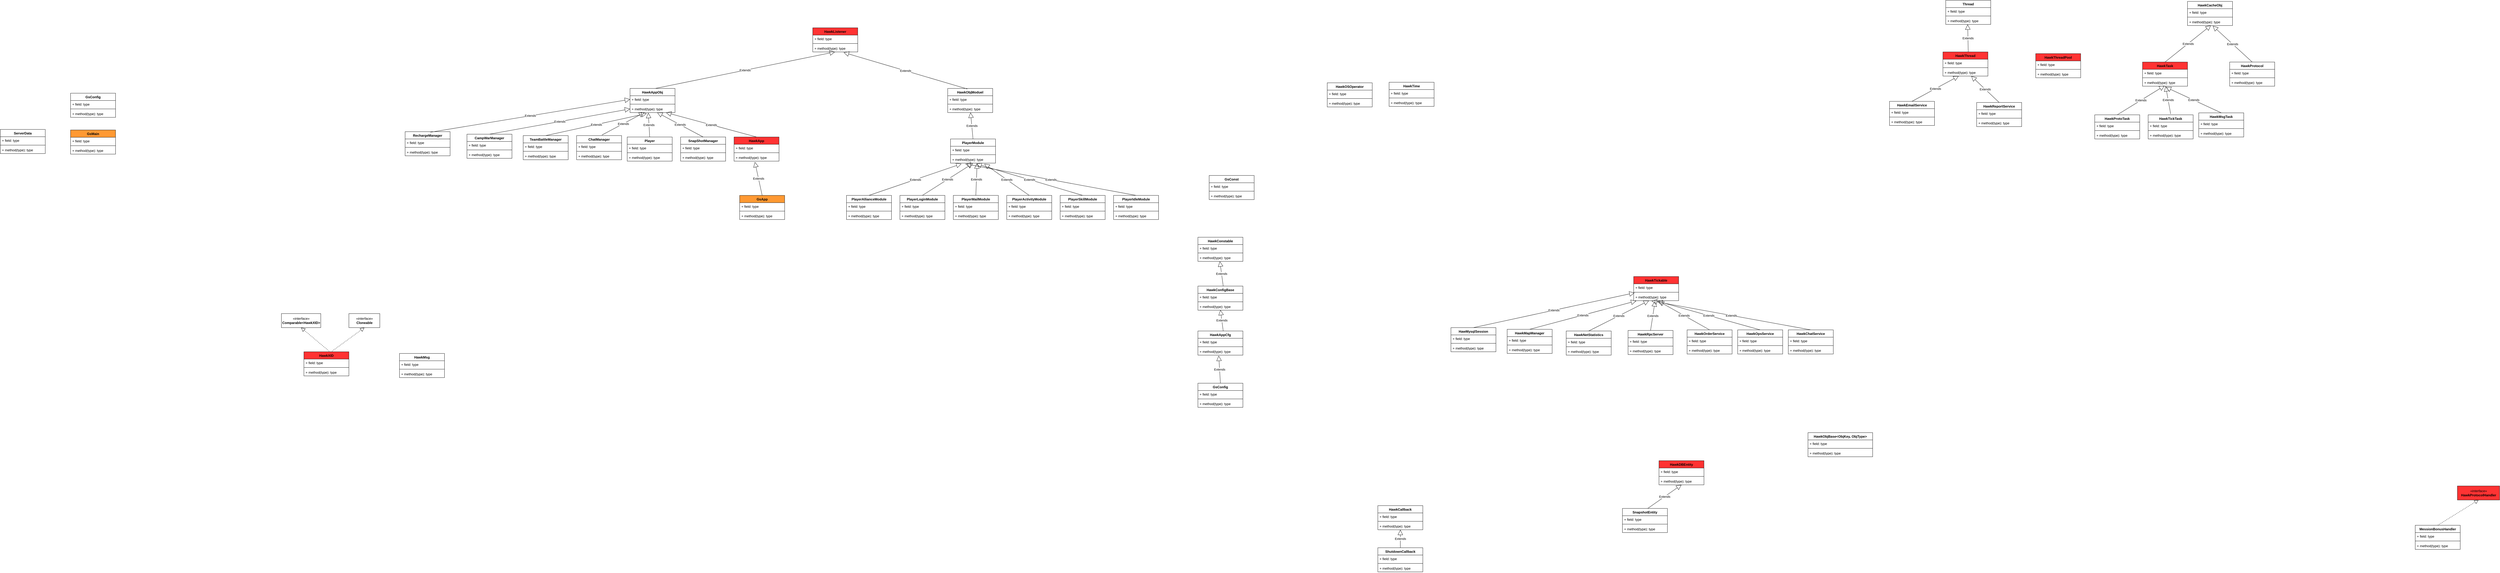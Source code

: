 <mxfile version="13.9.8" type="device"><diagram id="f_vaQzjVhgYvnu3SYnmf" name="qmgj"><mxGraphModel dx="1977" dy="987" grid="1" gridSize="10" guides="1" tooltips="1" connect="1" arrows="1" fold="1" page="1" pageScale="1" pageWidth="64000" pageHeight="64000" math="0" shadow="0"><root><mxCell id="0"/><mxCell id="1" parent="0"/><mxCell id="HVvjah2EXkChXrxlmP8f-1" value="HawkApp" style="swimlane;fontStyle=1;align=center;verticalAlign=top;childLayout=stackLayout;horizontal=1;startSize=26;horizontalStack=0;resizeParent=1;resizeParentMax=0;resizeLast=0;collapsible=1;marginBottom=0;fillColor=#FF3333;" parent="1" vertex="1"><mxGeometry x="2680" y="777" width="160" height="86" as="geometry"/></mxCell><mxCell id="HVvjah2EXkChXrxlmP8f-9" value="Extends" style="endArrow=block;endSize=16;endFill=0;html=1;" parent="HVvjah2EXkChXrxlmP8f-1" target="HVvjah2EXkChXrxlmP8f-8" edge="1"><mxGeometry width="160" relative="1" as="geometry"><mxPoint x="80" as="sourcePoint"/><mxPoint x="240" as="targetPoint"/></mxGeometry></mxCell><mxCell id="HVvjah2EXkChXrxlmP8f-2" value="+ field: type" style="text;strokeColor=none;fillColor=none;align=left;verticalAlign=top;spacingLeft=4;spacingRight=4;overflow=hidden;rotatable=0;points=[[0,0.5],[1,0.5]];portConstraint=eastwest;" parent="HVvjah2EXkChXrxlmP8f-1" vertex="1"><mxGeometry y="26" width="160" height="26" as="geometry"/></mxCell><mxCell id="HVvjah2EXkChXrxlmP8f-3" value="" style="line;strokeWidth=1;fillColor=none;align=left;verticalAlign=middle;spacingTop=-1;spacingLeft=3;spacingRight=3;rotatable=0;labelPosition=right;points=[];portConstraint=eastwest;" parent="HVvjah2EXkChXrxlmP8f-1" vertex="1"><mxGeometry y="52" width="160" height="8" as="geometry"/></mxCell><mxCell id="HVvjah2EXkChXrxlmP8f-4" value="+ method(type): type" style="text;strokeColor=none;fillColor=none;align=left;verticalAlign=top;spacingLeft=4;spacingRight=4;overflow=hidden;rotatable=0;points=[[0,0.5],[1,0.5]];portConstraint=eastwest;" parent="HVvjah2EXkChXrxlmP8f-1" vertex="1"><mxGeometry y="60" width="160" height="26" as="geometry"/></mxCell><mxCell id="HVvjah2EXkChXrxlmP8f-5" value="HawkAppObj" style="swimlane;fontStyle=1;align=center;verticalAlign=top;childLayout=stackLayout;horizontal=1;startSize=26;horizontalStack=0;resizeParent=1;resizeParentMax=0;resizeLast=0;collapsible=1;marginBottom=0;" parent="1" vertex="1"><mxGeometry x="2310" y="604" width="160" height="86" as="geometry"/></mxCell><mxCell id="HVvjah2EXkChXrxlmP8f-14" value="Extends" style="endArrow=block;endSize=16;endFill=0;html=1;entryX=0.494;entryY=1;entryDx=0;entryDy=0;entryPerimeter=0;" parent="HVvjah2EXkChXrxlmP8f-5" target="HVvjah2EXkChXrxlmP8f-13" edge="1"><mxGeometry width="160" relative="1" as="geometry"><mxPoint x="90" as="sourcePoint"/><mxPoint x="250" as="targetPoint"/></mxGeometry></mxCell><mxCell id="HVvjah2EXkChXrxlmP8f-6" value="+ field: type" style="text;strokeColor=none;fillColor=none;align=left;verticalAlign=top;spacingLeft=4;spacingRight=4;overflow=hidden;rotatable=0;points=[[0,0.5],[1,0.5]];portConstraint=eastwest;" parent="HVvjah2EXkChXrxlmP8f-5" vertex="1"><mxGeometry y="26" width="160" height="26" as="geometry"/></mxCell><mxCell id="HVvjah2EXkChXrxlmP8f-7" value="" style="line;strokeWidth=1;fillColor=none;align=left;verticalAlign=middle;spacingTop=-1;spacingLeft=3;spacingRight=3;rotatable=0;labelPosition=right;points=[];portConstraint=eastwest;" parent="HVvjah2EXkChXrxlmP8f-5" vertex="1"><mxGeometry y="52" width="160" height="8" as="geometry"/></mxCell><mxCell id="HVvjah2EXkChXrxlmP8f-8" value="+ method(type): type" style="text;strokeColor=none;fillColor=none;align=left;verticalAlign=top;spacingLeft=4;spacingRight=4;overflow=hidden;rotatable=0;points=[[0,0.5],[1,0.5]];portConstraint=eastwest;" parent="HVvjah2EXkChXrxlmP8f-5" vertex="1"><mxGeometry y="60" width="160" height="26" as="geometry"/></mxCell><mxCell id="HVvjah2EXkChXrxlmP8f-10" value="HawkListener" style="swimlane;fontStyle=1;align=center;verticalAlign=top;childLayout=stackLayout;horizontal=1;startSize=26;horizontalStack=0;resizeParent=1;resizeParentMax=0;resizeLast=0;collapsible=1;marginBottom=0;fillColor=#FF3333;" parent="1" vertex="1"><mxGeometry x="2960" y="388" width="160" height="86" as="geometry"/></mxCell><mxCell id="HVvjah2EXkChXrxlmP8f-11" value="+ field: type" style="text;strokeColor=none;fillColor=none;align=left;verticalAlign=top;spacingLeft=4;spacingRight=4;overflow=hidden;rotatable=0;points=[[0,0.5],[1,0.5]];portConstraint=eastwest;" parent="HVvjah2EXkChXrxlmP8f-10" vertex="1"><mxGeometry y="26" width="160" height="26" as="geometry"/></mxCell><mxCell id="HVvjah2EXkChXrxlmP8f-12" value="" style="line;strokeWidth=1;fillColor=none;align=left;verticalAlign=middle;spacingTop=-1;spacingLeft=3;spacingRight=3;rotatable=0;labelPosition=right;points=[];portConstraint=eastwest;" parent="HVvjah2EXkChXrxlmP8f-10" vertex="1"><mxGeometry y="52" width="160" height="8" as="geometry"/></mxCell><mxCell id="HVvjah2EXkChXrxlmP8f-13" value="+ method(type): type" style="text;strokeColor=none;fillColor=none;align=left;verticalAlign=top;spacingLeft=4;spacingRight=4;overflow=hidden;rotatable=0;points=[[0,0.5],[1,0.5]];portConstraint=eastwest;" parent="HVvjah2EXkChXrxlmP8f-10" vertex="1"><mxGeometry y="60" width="160" height="26" as="geometry"/></mxCell><mxCell id="HVvjah2EXkChXrxlmP8f-15" value="GsApp" style="swimlane;fontStyle=1;align=center;verticalAlign=top;childLayout=stackLayout;horizontal=1;startSize=26;horizontalStack=0;resizeParent=1;resizeParentMax=0;resizeLast=0;collapsible=1;marginBottom=0;fillColor=#FF9933;" parent="1" vertex="1"><mxGeometry x="2700" y="985" width="160" height="86" as="geometry"/></mxCell><mxCell id="HVvjah2EXkChXrxlmP8f-19" value="Extends" style="endArrow=block;endSize=16;endFill=0;html=1;entryX=0.463;entryY=1.115;entryDx=0;entryDy=0;entryPerimeter=0;" parent="HVvjah2EXkChXrxlmP8f-15" target="HVvjah2EXkChXrxlmP8f-4" edge="1"><mxGeometry width="160" relative="1" as="geometry"><mxPoint x="80" as="sourcePoint"/><mxPoint x="240" as="targetPoint"/></mxGeometry></mxCell><mxCell id="HVvjah2EXkChXrxlmP8f-16" value="+ field: type" style="text;strokeColor=none;fillColor=none;align=left;verticalAlign=top;spacingLeft=4;spacingRight=4;overflow=hidden;rotatable=0;points=[[0,0.5],[1,0.5]];portConstraint=eastwest;" parent="HVvjah2EXkChXrxlmP8f-15" vertex="1"><mxGeometry y="26" width="160" height="26" as="geometry"/></mxCell><mxCell id="HVvjah2EXkChXrxlmP8f-17" value="" style="line;strokeWidth=1;fillColor=none;align=left;verticalAlign=middle;spacingTop=-1;spacingLeft=3;spacingRight=3;rotatable=0;labelPosition=right;points=[];portConstraint=eastwest;" parent="HVvjah2EXkChXrxlmP8f-15" vertex="1"><mxGeometry y="52" width="160" height="8" as="geometry"/></mxCell><mxCell id="HVvjah2EXkChXrxlmP8f-18" value="+ method(type): type" style="text;strokeColor=none;fillColor=none;align=left;verticalAlign=top;spacingLeft=4;spacingRight=4;overflow=hidden;rotatable=0;points=[[0,0.5],[1,0.5]];portConstraint=eastwest;" parent="HVvjah2EXkChXrxlmP8f-15" vertex="1"><mxGeometry y="60" width="160" height="26" as="geometry"/></mxCell><mxCell id="HVvjah2EXkChXrxlmP8f-20" value="GsMain" style="swimlane;fontStyle=1;align=center;verticalAlign=top;childLayout=stackLayout;horizontal=1;startSize=26;horizontalStack=0;resizeParent=1;resizeParentMax=0;resizeLast=0;collapsible=1;marginBottom=0;fillColor=#FF9933;" parent="1" vertex="1"><mxGeometry x="320" y="752" width="160" height="86" as="geometry"/></mxCell><mxCell id="HVvjah2EXkChXrxlmP8f-21" value="+ field: type" style="text;strokeColor=none;fillColor=none;align=left;verticalAlign=top;spacingLeft=4;spacingRight=4;overflow=hidden;rotatable=0;points=[[0,0.5],[1,0.5]];portConstraint=eastwest;" parent="HVvjah2EXkChXrxlmP8f-20" vertex="1"><mxGeometry y="26" width="160" height="26" as="geometry"/></mxCell><mxCell id="HVvjah2EXkChXrxlmP8f-22" value="" style="line;strokeWidth=1;fillColor=none;align=left;verticalAlign=middle;spacingTop=-1;spacingLeft=3;spacingRight=3;rotatable=0;labelPosition=right;points=[];portConstraint=eastwest;" parent="HVvjah2EXkChXrxlmP8f-20" vertex="1"><mxGeometry y="52" width="160" height="8" as="geometry"/></mxCell><mxCell id="HVvjah2EXkChXrxlmP8f-23" value="+ method(type): type" style="text;strokeColor=none;fillColor=none;align=left;verticalAlign=top;spacingLeft=4;spacingRight=4;overflow=hidden;rotatable=0;points=[[0,0.5],[1,0.5]];portConstraint=eastwest;" parent="HVvjah2EXkChXrxlmP8f-20" vertex="1"><mxGeometry y="60" width="160" height="26" as="geometry"/></mxCell><mxCell id="HVvjah2EXkChXrxlmP8f-24" value="ServerData" style="swimlane;fontStyle=1;align=center;verticalAlign=top;childLayout=stackLayout;horizontal=1;startSize=26;horizontalStack=0;resizeParent=1;resizeParentMax=0;resizeLast=0;collapsible=1;marginBottom=0;fillColor=#FFFFFF;" parent="1" vertex="1"><mxGeometry x="70" y="750" width="160" height="86" as="geometry"/></mxCell><mxCell id="HVvjah2EXkChXrxlmP8f-25" value="+ field: type" style="text;strokeColor=none;fillColor=none;align=left;verticalAlign=top;spacingLeft=4;spacingRight=4;overflow=hidden;rotatable=0;points=[[0,0.5],[1,0.5]];portConstraint=eastwest;" parent="HVvjah2EXkChXrxlmP8f-24" vertex="1"><mxGeometry y="26" width="160" height="26" as="geometry"/></mxCell><mxCell id="HVvjah2EXkChXrxlmP8f-26" value="" style="line;strokeWidth=1;fillColor=none;align=left;verticalAlign=middle;spacingTop=-1;spacingLeft=3;spacingRight=3;rotatable=0;labelPosition=right;points=[];portConstraint=eastwest;" parent="HVvjah2EXkChXrxlmP8f-24" vertex="1"><mxGeometry y="52" width="160" height="8" as="geometry"/></mxCell><mxCell id="HVvjah2EXkChXrxlmP8f-27" value="+ method(type): type" style="text;strokeColor=none;fillColor=none;align=left;verticalAlign=top;spacingLeft=4;spacingRight=4;overflow=hidden;rotatable=0;points=[[0,0.5],[1,0.5]];portConstraint=eastwest;" parent="HVvjah2EXkChXrxlmP8f-24" vertex="1"><mxGeometry y="60" width="160" height="26" as="geometry"/></mxCell><mxCell id="HVvjah2EXkChXrxlmP8f-28" value="GsConfig" style="swimlane;fontStyle=1;align=center;verticalAlign=top;childLayout=stackLayout;horizontal=1;startSize=26;horizontalStack=0;resizeParent=1;resizeParentMax=0;resizeLast=0;collapsible=1;marginBottom=0;fillColor=#FFFFFF;" parent="1" vertex="1"><mxGeometry x="4330" y="1654" width="160" height="86" as="geometry"/></mxCell><mxCell id="HVvjah2EXkChXrxlmP8f-29" value="+ field: type" style="text;strokeColor=none;fillColor=none;align=left;verticalAlign=top;spacingLeft=4;spacingRight=4;overflow=hidden;rotatable=0;points=[[0,0.5],[1,0.5]];portConstraint=eastwest;" parent="HVvjah2EXkChXrxlmP8f-28" vertex="1"><mxGeometry y="26" width="160" height="26" as="geometry"/></mxCell><mxCell id="HVvjah2EXkChXrxlmP8f-30" value="" style="line;strokeWidth=1;fillColor=none;align=left;verticalAlign=middle;spacingTop=-1;spacingLeft=3;spacingRight=3;rotatable=0;labelPosition=right;points=[];portConstraint=eastwest;" parent="HVvjah2EXkChXrxlmP8f-28" vertex="1"><mxGeometry y="52" width="160" height="8" as="geometry"/></mxCell><mxCell id="HVvjah2EXkChXrxlmP8f-31" value="+ method(type): type" style="text;strokeColor=none;fillColor=none;align=left;verticalAlign=top;spacingLeft=4;spacingRight=4;overflow=hidden;rotatable=0;points=[[0,0.5],[1,0.5]];portConstraint=eastwest;" parent="HVvjah2EXkChXrxlmP8f-28" vertex="1"><mxGeometry y="60" width="160" height="26" as="geometry"/></mxCell><mxCell id="HVvjah2EXkChXrxlmP8f-32" value="HawkAppCfg" style="swimlane;fontStyle=1;align=center;verticalAlign=top;childLayout=stackLayout;horizontal=1;startSize=26;horizontalStack=0;resizeParent=1;resizeParentMax=0;resizeLast=0;collapsible=1;marginBottom=0;fillColor=#FFFFFF;" parent="1" vertex="1"><mxGeometry x="4330" y="1468" width="160" height="86" as="geometry"/></mxCell><mxCell id="HVvjah2EXkChXrxlmP8f-41" value="Extends" style="endArrow=block;endSize=16;endFill=0;html=1;entryX=0.5;entryY=0.962;entryDx=0;entryDy=0;entryPerimeter=0;" parent="HVvjah2EXkChXrxlmP8f-32" target="HVvjah2EXkChXrxlmP8f-40" edge="1"><mxGeometry width="160" relative="1" as="geometry"><mxPoint x="90" as="sourcePoint"/><mxPoint x="250" as="targetPoint"/></mxGeometry></mxCell><mxCell id="HVvjah2EXkChXrxlmP8f-33" value="+ field: type" style="text;strokeColor=none;fillColor=none;align=left;verticalAlign=top;spacingLeft=4;spacingRight=4;overflow=hidden;rotatable=0;points=[[0,0.5],[1,0.5]];portConstraint=eastwest;" parent="HVvjah2EXkChXrxlmP8f-32" vertex="1"><mxGeometry y="26" width="160" height="26" as="geometry"/></mxCell><mxCell id="HVvjah2EXkChXrxlmP8f-34" value="" style="line;strokeWidth=1;fillColor=none;align=left;verticalAlign=middle;spacingTop=-1;spacingLeft=3;spacingRight=3;rotatable=0;labelPosition=right;points=[];portConstraint=eastwest;" parent="HVvjah2EXkChXrxlmP8f-32" vertex="1"><mxGeometry y="52" width="160" height="8" as="geometry"/></mxCell><mxCell id="HVvjah2EXkChXrxlmP8f-35" value="+ method(type): type" style="text;strokeColor=none;fillColor=none;align=left;verticalAlign=top;spacingLeft=4;spacingRight=4;overflow=hidden;rotatable=0;points=[[0,0.5],[1,0.5]];portConstraint=eastwest;" parent="HVvjah2EXkChXrxlmP8f-32" vertex="1"><mxGeometry y="60" width="160" height="26" as="geometry"/></mxCell><mxCell id="HVvjah2EXkChXrxlmP8f-36" value="Extends" style="endArrow=block;endSize=16;endFill=0;html=1;entryX=0.463;entryY=1.077;entryDx=0;entryDy=0;entryPerimeter=0;exitX=0.5;exitY=0;exitDx=0;exitDy=0;" parent="1" source="HVvjah2EXkChXrxlmP8f-28" target="HVvjah2EXkChXrxlmP8f-35" edge="1"><mxGeometry width="160" relative="1" as="geometry"><mxPoint x="4410" y="1638" as="sourcePoint"/><mxPoint x="4570" y="1638" as="targetPoint"/></mxGeometry></mxCell><mxCell id="HVvjah2EXkChXrxlmP8f-37" value="HawkConfigBase" style="swimlane;fontStyle=1;align=center;verticalAlign=top;childLayout=stackLayout;horizontal=1;startSize=26;horizontalStack=0;resizeParent=1;resizeParentMax=0;resizeLast=0;collapsible=1;marginBottom=0;fillColor=#FFFFFF;" parent="1" vertex="1"><mxGeometry x="4330" y="1308" width="160" height="86" as="geometry"/></mxCell><mxCell id="HVvjah2EXkChXrxlmP8f-46" value="Extends" style="endArrow=block;endSize=16;endFill=0;html=1;entryX=0.488;entryY=1;entryDx=0;entryDy=0;entryPerimeter=0;" parent="HVvjah2EXkChXrxlmP8f-37" target="HVvjah2EXkChXrxlmP8f-45" edge="1"><mxGeometry width="160" relative="1" as="geometry"><mxPoint x="90" as="sourcePoint"/><mxPoint x="250" as="targetPoint"/></mxGeometry></mxCell><mxCell id="HVvjah2EXkChXrxlmP8f-38" value="+ field: type" style="text;strokeColor=none;fillColor=none;align=left;verticalAlign=top;spacingLeft=4;spacingRight=4;overflow=hidden;rotatable=0;points=[[0,0.5],[1,0.5]];portConstraint=eastwest;" parent="HVvjah2EXkChXrxlmP8f-37" vertex="1"><mxGeometry y="26" width="160" height="26" as="geometry"/></mxCell><mxCell id="HVvjah2EXkChXrxlmP8f-39" value="" style="line;strokeWidth=1;fillColor=none;align=left;verticalAlign=middle;spacingTop=-1;spacingLeft=3;spacingRight=3;rotatable=0;labelPosition=right;points=[];portConstraint=eastwest;" parent="HVvjah2EXkChXrxlmP8f-37" vertex="1"><mxGeometry y="52" width="160" height="8" as="geometry"/></mxCell><mxCell id="HVvjah2EXkChXrxlmP8f-40" value="+ method(type): type" style="text;strokeColor=none;fillColor=none;align=left;verticalAlign=top;spacingLeft=4;spacingRight=4;overflow=hidden;rotatable=0;points=[[0,0.5],[1,0.5]];portConstraint=eastwest;" parent="HVvjah2EXkChXrxlmP8f-37" vertex="1"><mxGeometry y="60" width="160" height="26" as="geometry"/></mxCell><mxCell id="HVvjah2EXkChXrxlmP8f-42" value="HawkConstable" style="swimlane;fontStyle=1;align=center;verticalAlign=top;childLayout=stackLayout;horizontal=1;startSize=26;horizontalStack=0;resizeParent=1;resizeParentMax=0;resizeLast=0;collapsible=1;marginBottom=0;fillColor=#FFFFFF;" parent="1" vertex="1"><mxGeometry x="4330" y="1134" width="160" height="86" as="geometry"/></mxCell><mxCell id="HVvjah2EXkChXrxlmP8f-43" value="+ field: type" style="text;strokeColor=none;fillColor=none;align=left;verticalAlign=top;spacingLeft=4;spacingRight=4;overflow=hidden;rotatable=0;points=[[0,0.5],[1,0.5]];portConstraint=eastwest;" parent="HVvjah2EXkChXrxlmP8f-42" vertex="1"><mxGeometry y="26" width="160" height="26" as="geometry"/></mxCell><mxCell id="HVvjah2EXkChXrxlmP8f-44" value="" style="line;strokeWidth=1;fillColor=none;align=left;verticalAlign=middle;spacingTop=-1;spacingLeft=3;spacingRight=3;rotatable=0;labelPosition=right;points=[];portConstraint=eastwest;" parent="HVvjah2EXkChXrxlmP8f-42" vertex="1"><mxGeometry y="52" width="160" height="8" as="geometry"/></mxCell><mxCell id="HVvjah2EXkChXrxlmP8f-45" value="+ method(type): type" style="text;strokeColor=none;fillColor=none;align=left;verticalAlign=top;spacingLeft=4;spacingRight=4;overflow=hidden;rotatable=0;points=[[0,0.5],[1,0.5]];portConstraint=eastwest;" parent="HVvjah2EXkChXrxlmP8f-42" vertex="1"><mxGeometry y="60" width="160" height="26" as="geometry"/></mxCell><mxCell id="HVvjah2EXkChXrxlmP8f-47" value="HawkOSOperator" style="swimlane;fontStyle=1;align=center;verticalAlign=top;childLayout=stackLayout;horizontal=1;startSize=26;horizontalStack=0;resizeParent=1;resizeParentMax=0;resizeLast=0;collapsible=1;marginBottom=0;fillColor=#FFFFFF;" parent="1" vertex="1"><mxGeometry x="4790" y="584" width="160" height="86" as="geometry"/></mxCell><mxCell id="HVvjah2EXkChXrxlmP8f-48" value="+ field: type" style="text;strokeColor=none;fillColor=none;align=left;verticalAlign=top;spacingLeft=4;spacingRight=4;overflow=hidden;rotatable=0;points=[[0,0.5],[1,0.5]];portConstraint=eastwest;" parent="HVvjah2EXkChXrxlmP8f-47" vertex="1"><mxGeometry y="26" width="160" height="26" as="geometry"/></mxCell><mxCell id="HVvjah2EXkChXrxlmP8f-49" value="" style="line;strokeWidth=1;fillColor=none;align=left;verticalAlign=middle;spacingTop=-1;spacingLeft=3;spacingRight=3;rotatable=0;labelPosition=right;points=[];portConstraint=eastwest;" parent="HVvjah2EXkChXrxlmP8f-47" vertex="1"><mxGeometry y="52" width="160" height="8" as="geometry"/></mxCell><mxCell id="HVvjah2EXkChXrxlmP8f-50" value="+ method(type): type" style="text;strokeColor=none;fillColor=none;align=left;verticalAlign=top;spacingLeft=4;spacingRight=4;overflow=hidden;rotatable=0;points=[[0,0.5],[1,0.5]];portConstraint=eastwest;" parent="HVvjah2EXkChXrxlmP8f-47" vertex="1"><mxGeometry y="60" width="160" height="26" as="geometry"/></mxCell><mxCell id="HVvjah2EXkChXrxlmP8f-51" value="HawkTime" style="swimlane;fontStyle=1;align=center;verticalAlign=top;childLayout=stackLayout;horizontal=1;startSize=26;horizontalStack=0;resizeParent=1;resizeParentMax=0;resizeLast=0;collapsible=1;marginBottom=0;fillColor=#FFFFFF;" parent="1" vertex="1"><mxGeometry x="5010" y="582" width="160" height="86" as="geometry"/></mxCell><mxCell id="HVvjah2EXkChXrxlmP8f-52" value="+ field: type" style="text;strokeColor=none;fillColor=none;align=left;verticalAlign=top;spacingLeft=4;spacingRight=4;overflow=hidden;rotatable=0;points=[[0,0.5],[1,0.5]];portConstraint=eastwest;" parent="HVvjah2EXkChXrxlmP8f-51" vertex="1"><mxGeometry y="26" width="160" height="26" as="geometry"/></mxCell><mxCell id="HVvjah2EXkChXrxlmP8f-53" value="" style="line;strokeWidth=1;fillColor=none;align=left;verticalAlign=middle;spacingTop=-1;spacingLeft=3;spacingRight=3;rotatable=0;labelPosition=right;points=[];portConstraint=eastwest;" parent="HVvjah2EXkChXrxlmP8f-51" vertex="1"><mxGeometry y="52" width="160" height="8" as="geometry"/></mxCell><mxCell id="HVvjah2EXkChXrxlmP8f-54" value="+ method(type): type" style="text;strokeColor=none;fillColor=none;align=left;verticalAlign=top;spacingLeft=4;spacingRight=4;overflow=hidden;rotatable=0;points=[[0,0.5],[1,0.5]];portConstraint=eastwest;" parent="HVvjah2EXkChXrxlmP8f-51" vertex="1"><mxGeometry y="60" width="160" height="26" as="geometry"/></mxCell><mxCell id="HVvjah2EXkChXrxlmP8f-55" value="HawkNetStatistics" style="swimlane;fontStyle=1;align=center;verticalAlign=top;childLayout=stackLayout;horizontal=1;startSize=26;horizontalStack=0;resizeParent=1;resizeParentMax=0;resizeLast=0;collapsible=1;marginBottom=0;fillColor=#FFFFFF;" parent="1" vertex="1"><mxGeometry x="5640" y="1468" width="160" height="86" as="geometry"/></mxCell><mxCell id="HVvjah2EXkChXrxlmP8f-56" value="+ field: type" style="text;strokeColor=none;fillColor=none;align=left;verticalAlign=top;spacingLeft=4;spacingRight=4;overflow=hidden;rotatable=0;points=[[0,0.5],[1,0.5]];portConstraint=eastwest;" parent="HVvjah2EXkChXrxlmP8f-55" vertex="1"><mxGeometry y="26" width="160" height="26" as="geometry"/></mxCell><mxCell id="HVvjah2EXkChXrxlmP8f-57" value="" style="line;strokeWidth=1;fillColor=none;align=left;verticalAlign=middle;spacingTop=-1;spacingLeft=3;spacingRight=3;rotatable=0;labelPosition=right;points=[];portConstraint=eastwest;" parent="HVvjah2EXkChXrxlmP8f-55" vertex="1"><mxGeometry y="52" width="160" height="8" as="geometry"/></mxCell><mxCell id="HVvjah2EXkChXrxlmP8f-58" value="+ method(type): type" style="text;strokeColor=none;fillColor=none;align=left;verticalAlign=top;spacingLeft=4;spacingRight=4;overflow=hidden;rotatable=0;points=[[0,0.5],[1,0.5]];portConstraint=eastwest;" parent="HVvjah2EXkChXrxlmP8f-55" vertex="1"><mxGeometry y="60" width="160" height="26" as="geometry"/></mxCell><mxCell id="HVvjah2EXkChXrxlmP8f-59" value="HawkTickable" style="swimlane;fontStyle=1;align=center;verticalAlign=top;childLayout=stackLayout;horizontal=1;startSize=26;horizontalStack=0;resizeParent=1;resizeParentMax=0;resizeLast=0;collapsible=1;marginBottom=0;fillColor=#FF3333;" parent="1" vertex="1"><mxGeometry x="5880" y="1274" width="160" height="86" as="geometry"/></mxCell><mxCell id="HVvjah2EXkChXrxlmP8f-60" value="+ field: type" style="text;strokeColor=none;fillColor=none;align=left;verticalAlign=top;spacingLeft=4;spacingRight=4;overflow=hidden;rotatable=0;points=[[0,0.5],[1,0.5]];portConstraint=eastwest;" parent="HVvjah2EXkChXrxlmP8f-59" vertex="1"><mxGeometry y="26" width="160" height="26" as="geometry"/></mxCell><mxCell id="HVvjah2EXkChXrxlmP8f-61" value="" style="line;strokeWidth=1;fillColor=none;align=left;verticalAlign=middle;spacingTop=-1;spacingLeft=3;spacingRight=3;rotatable=0;labelPosition=right;points=[];portConstraint=eastwest;" parent="HVvjah2EXkChXrxlmP8f-59" vertex="1"><mxGeometry y="52" width="160" height="8" as="geometry"/></mxCell><mxCell id="HVvjah2EXkChXrxlmP8f-62" value="+ method(type): type" style="text;strokeColor=none;fillColor=none;align=left;verticalAlign=top;spacingLeft=4;spacingRight=4;overflow=hidden;rotatable=0;points=[[0,0.5],[1,0.5]];portConstraint=eastwest;" parent="HVvjah2EXkChXrxlmP8f-59" vertex="1"><mxGeometry y="60" width="160" height="26" as="geometry"/></mxCell><mxCell id="HVvjah2EXkChXrxlmP8f-63" value="Extends" style="endArrow=block;endSize=16;endFill=0;html=1;exitX=0.5;exitY=0;exitDx=0;exitDy=0;" parent="1" source="HVvjah2EXkChXrxlmP8f-55" target="HVvjah2EXkChXrxlmP8f-62" edge="1"><mxGeometry width="160" relative="1" as="geometry"><mxPoint x="5910" y="1458" as="sourcePoint"/><mxPoint x="6070" y="1458" as="targetPoint"/></mxGeometry></mxCell><mxCell id="HVvjah2EXkChXrxlmP8f-64" value="HawkRpcServer" style="swimlane;fontStyle=1;align=center;verticalAlign=top;childLayout=stackLayout;horizontal=1;startSize=26;horizontalStack=0;resizeParent=1;resizeParentMax=0;resizeLast=0;collapsible=1;marginBottom=0;fillColor=#FFFFFF;" parent="1" vertex="1"><mxGeometry x="5860" y="1466" width="160" height="86" as="geometry"/></mxCell><mxCell id="HVvjah2EXkChXrxlmP8f-65" value="+ field: type" style="text;strokeColor=none;fillColor=none;align=left;verticalAlign=top;spacingLeft=4;spacingRight=4;overflow=hidden;rotatable=0;points=[[0,0.5],[1,0.5]];portConstraint=eastwest;" parent="HVvjah2EXkChXrxlmP8f-64" vertex="1"><mxGeometry y="26" width="160" height="26" as="geometry"/></mxCell><mxCell id="HVvjah2EXkChXrxlmP8f-66" value="" style="line;strokeWidth=1;fillColor=none;align=left;verticalAlign=middle;spacingTop=-1;spacingLeft=3;spacingRight=3;rotatable=0;labelPosition=right;points=[];portConstraint=eastwest;" parent="HVvjah2EXkChXrxlmP8f-64" vertex="1"><mxGeometry y="52" width="160" height="8" as="geometry"/></mxCell><mxCell id="HVvjah2EXkChXrxlmP8f-67" value="+ method(type): type" style="text;strokeColor=none;fillColor=none;align=left;verticalAlign=top;spacingLeft=4;spacingRight=4;overflow=hidden;rotatable=0;points=[[0,0.5],[1,0.5]];portConstraint=eastwest;" parent="HVvjah2EXkChXrxlmP8f-64" vertex="1"><mxGeometry y="60" width="160" height="26" as="geometry"/></mxCell><mxCell id="HVvjah2EXkChXrxlmP8f-68" value="HawkOrderService" style="swimlane;fontStyle=1;align=center;verticalAlign=top;childLayout=stackLayout;horizontal=1;startSize=26;horizontalStack=0;resizeParent=1;resizeParentMax=0;resizeLast=0;collapsible=1;marginBottom=0;fillColor=#FFFFFF;" parent="1" vertex="1"><mxGeometry x="6070" y="1464" width="160" height="86" as="geometry"/></mxCell><mxCell id="HVvjah2EXkChXrxlmP8f-69" value="+ field: type" style="text;strokeColor=none;fillColor=none;align=left;verticalAlign=top;spacingLeft=4;spacingRight=4;overflow=hidden;rotatable=0;points=[[0,0.5],[1,0.5]];portConstraint=eastwest;" parent="HVvjah2EXkChXrxlmP8f-68" vertex="1"><mxGeometry y="26" width="160" height="26" as="geometry"/></mxCell><mxCell id="HVvjah2EXkChXrxlmP8f-70" value="" style="line;strokeWidth=1;fillColor=none;align=left;verticalAlign=middle;spacingTop=-1;spacingLeft=3;spacingRight=3;rotatable=0;labelPosition=right;points=[];portConstraint=eastwest;" parent="HVvjah2EXkChXrxlmP8f-68" vertex="1"><mxGeometry y="52" width="160" height="8" as="geometry"/></mxCell><mxCell id="HVvjah2EXkChXrxlmP8f-71" value="+ method(type): type" style="text;strokeColor=none;fillColor=none;align=left;verticalAlign=top;spacingLeft=4;spacingRight=4;overflow=hidden;rotatable=0;points=[[0,0.5],[1,0.5]];portConstraint=eastwest;" parent="HVvjah2EXkChXrxlmP8f-68" vertex="1"><mxGeometry y="60" width="160" height="26" as="geometry"/></mxCell><mxCell id="HVvjah2EXkChXrxlmP8f-72" value="Extends" style="endArrow=block;endSize=16;endFill=0;html=1;entryX=0.475;entryY=1.077;entryDx=0;entryDy=0;entryPerimeter=0;exitX=0.5;exitY=0;exitDx=0;exitDy=0;" parent="1" source="HVvjah2EXkChXrxlmP8f-64" target="HVvjah2EXkChXrxlmP8f-62" edge="1"><mxGeometry width="160" relative="1" as="geometry"><mxPoint x="5940" y="1438" as="sourcePoint"/><mxPoint x="6100" y="1438" as="targetPoint"/></mxGeometry></mxCell><mxCell id="HVvjah2EXkChXrxlmP8f-73" value="Extends" style="endArrow=block;endSize=16;endFill=0;html=1;exitX=0.5;exitY=0;exitDx=0;exitDy=0;entryX=0.556;entryY=1.077;entryDx=0;entryDy=0;entryPerimeter=0;" parent="1" source="HVvjah2EXkChXrxlmP8f-68" target="HVvjah2EXkChXrxlmP8f-62" edge="1"><mxGeometry width="160" relative="1" as="geometry"><mxPoint x="6100" y="1418" as="sourcePoint"/><mxPoint x="6260" y="1418" as="targetPoint"/></mxGeometry></mxCell><mxCell id="HVvjah2EXkChXrxlmP8f-74" value="HawkThread" style="swimlane;fontStyle=1;align=center;verticalAlign=top;childLayout=stackLayout;horizontal=1;startSize=26;horizontalStack=0;resizeParent=1;resizeParentMax=0;resizeLast=0;collapsible=1;marginBottom=0;fillColor=#FF3333;" parent="1" vertex="1"><mxGeometry x="6980" y="474" width="160" height="86" as="geometry"/></mxCell><mxCell id="HVvjah2EXkChXrxlmP8f-82" value="Extends" style="endArrow=block;endSize=16;endFill=0;html=1;entryX=0.488;entryY=1;entryDx=0;entryDy=0;entryPerimeter=0;" parent="HVvjah2EXkChXrxlmP8f-74" target="HVvjah2EXkChXrxlmP8f-81" edge="1"><mxGeometry width="160" relative="1" as="geometry"><mxPoint x="90" as="sourcePoint"/><mxPoint x="250" as="targetPoint"/></mxGeometry></mxCell><mxCell id="HVvjah2EXkChXrxlmP8f-75" value="+ field: type" style="text;strokeColor=none;fillColor=none;align=left;verticalAlign=top;spacingLeft=4;spacingRight=4;overflow=hidden;rotatable=0;points=[[0,0.5],[1,0.5]];portConstraint=eastwest;" parent="HVvjah2EXkChXrxlmP8f-74" vertex="1"><mxGeometry y="26" width="160" height="26" as="geometry"/></mxCell><mxCell id="HVvjah2EXkChXrxlmP8f-76" value="" style="line;strokeWidth=1;fillColor=none;align=left;verticalAlign=middle;spacingTop=-1;spacingLeft=3;spacingRight=3;rotatable=0;labelPosition=right;points=[];portConstraint=eastwest;" parent="HVvjah2EXkChXrxlmP8f-74" vertex="1"><mxGeometry y="52" width="160" height="8" as="geometry"/></mxCell><mxCell id="HVvjah2EXkChXrxlmP8f-77" value="+ method(type): type" style="text;strokeColor=none;fillColor=none;align=left;verticalAlign=top;spacingLeft=4;spacingRight=4;overflow=hidden;rotatable=0;points=[[0,0.5],[1,0.5]];portConstraint=eastwest;" parent="HVvjah2EXkChXrxlmP8f-74" vertex="1"><mxGeometry y="60" width="160" height="26" as="geometry"/></mxCell><mxCell id="HVvjah2EXkChXrxlmP8f-78" value="Thread" style="swimlane;fontStyle=1;align=center;verticalAlign=top;childLayout=stackLayout;horizontal=1;startSize=26;horizontalStack=0;resizeParent=1;resizeParentMax=0;resizeLast=0;collapsible=1;marginBottom=0;fillColor=#FFFFFF;" parent="1" vertex="1"><mxGeometry x="6990" y="290" width="160" height="86" as="geometry"/></mxCell><mxCell id="HVvjah2EXkChXrxlmP8f-79" value="+ field: type" style="text;strokeColor=none;fillColor=none;align=left;verticalAlign=top;spacingLeft=4;spacingRight=4;overflow=hidden;rotatable=0;points=[[0,0.5],[1,0.5]];portConstraint=eastwest;" parent="HVvjah2EXkChXrxlmP8f-78" vertex="1"><mxGeometry y="26" width="160" height="26" as="geometry"/></mxCell><mxCell id="HVvjah2EXkChXrxlmP8f-80" value="" style="line;strokeWidth=1;fillColor=none;align=left;verticalAlign=middle;spacingTop=-1;spacingLeft=3;spacingRight=3;rotatable=0;labelPosition=right;points=[];portConstraint=eastwest;" parent="HVvjah2EXkChXrxlmP8f-78" vertex="1"><mxGeometry y="52" width="160" height="8" as="geometry"/></mxCell><mxCell id="HVvjah2EXkChXrxlmP8f-81" value="+ method(type): type" style="text;strokeColor=none;fillColor=none;align=left;verticalAlign=top;spacingLeft=4;spacingRight=4;overflow=hidden;rotatable=0;points=[[0,0.5],[1,0.5]];portConstraint=eastwest;" parent="HVvjah2EXkChXrxlmP8f-78" vertex="1"><mxGeometry y="60" width="160" height="26" as="geometry"/></mxCell><mxCell id="HVvjah2EXkChXrxlmP8f-83" value="HawkEmailService" style="swimlane;fontStyle=1;align=center;verticalAlign=top;childLayout=stackLayout;horizontal=1;startSize=26;horizontalStack=0;resizeParent=1;resizeParentMax=0;resizeLast=0;collapsible=1;marginBottom=0;fillColor=#FFFFFF;" parent="1" vertex="1"><mxGeometry x="6790" y="650" width="160" height="86" as="geometry"/></mxCell><mxCell id="HVvjah2EXkChXrxlmP8f-84" value="+ field: type" style="text;strokeColor=none;fillColor=none;align=left;verticalAlign=top;spacingLeft=4;spacingRight=4;overflow=hidden;rotatable=0;points=[[0,0.5],[1,0.5]];portConstraint=eastwest;" parent="HVvjah2EXkChXrxlmP8f-83" vertex="1"><mxGeometry y="26" width="160" height="26" as="geometry"/></mxCell><mxCell id="HVvjah2EXkChXrxlmP8f-85" value="" style="line;strokeWidth=1;fillColor=none;align=left;verticalAlign=middle;spacingTop=-1;spacingLeft=3;spacingRight=3;rotatable=0;labelPosition=right;points=[];portConstraint=eastwest;" parent="HVvjah2EXkChXrxlmP8f-83" vertex="1"><mxGeometry y="52" width="160" height="8" as="geometry"/></mxCell><mxCell id="HVvjah2EXkChXrxlmP8f-86" value="+ method(type): type" style="text;strokeColor=none;fillColor=none;align=left;verticalAlign=top;spacingLeft=4;spacingRight=4;overflow=hidden;rotatable=0;points=[[0,0.5],[1,0.5]];portConstraint=eastwest;" parent="HVvjah2EXkChXrxlmP8f-83" vertex="1"><mxGeometry y="60" width="160" height="26" as="geometry"/></mxCell><mxCell id="HVvjah2EXkChXrxlmP8f-87" value="Extends" style="endArrow=block;endSize=16;endFill=0;html=1;exitX=0.5;exitY=0;exitDx=0;exitDy=0;" parent="1" source="HVvjah2EXkChXrxlmP8f-83" target="HVvjah2EXkChXrxlmP8f-77" edge="1"><mxGeometry width="160" relative="1" as="geometry"><mxPoint x="6890" y="654" as="sourcePoint"/><mxPoint x="7050" y="654" as="targetPoint"/></mxGeometry></mxCell><mxCell id="HVvjah2EXkChXrxlmP8f-88" value="HawkReportService" style="swimlane;fontStyle=1;align=center;verticalAlign=top;childLayout=stackLayout;horizontal=1;startSize=26;horizontalStack=0;resizeParent=1;resizeParentMax=0;resizeLast=0;collapsible=1;marginBottom=0;fillColor=#FFFFFF;" parent="1" vertex="1"><mxGeometry x="7100" y="654" width="160" height="86" as="geometry"/></mxCell><mxCell id="HVvjah2EXkChXrxlmP8f-92" value="Extends" style="endArrow=block;endSize=16;endFill=0;html=1;entryX=0.631;entryY=1;entryDx=0;entryDy=0;entryPerimeter=0;" parent="HVvjah2EXkChXrxlmP8f-88" target="HVvjah2EXkChXrxlmP8f-77" edge="1"><mxGeometry width="160" relative="1" as="geometry"><mxPoint x="80" as="sourcePoint"/><mxPoint x="240" as="targetPoint"/></mxGeometry></mxCell><mxCell id="HVvjah2EXkChXrxlmP8f-89" value="+ field: type" style="text;strokeColor=none;fillColor=none;align=left;verticalAlign=top;spacingLeft=4;spacingRight=4;overflow=hidden;rotatable=0;points=[[0,0.5],[1,0.5]];portConstraint=eastwest;" parent="HVvjah2EXkChXrxlmP8f-88" vertex="1"><mxGeometry y="26" width="160" height="26" as="geometry"/></mxCell><mxCell id="HVvjah2EXkChXrxlmP8f-90" value="" style="line;strokeWidth=1;fillColor=none;align=left;verticalAlign=middle;spacingTop=-1;spacingLeft=3;spacingRight=3;rotatable=0;labelPosition=right;points=[];portConstraint=eastwest;" parent="HVvjah2EXkChXrxlmP8f-88" vertex="1"><mxGeometry y="52" width="160" height="8" as="geometry"/></mxCell><mxCell id="HVvjah2EXkChXrxlmP8f-91" value="+ method(type): type" style="text;strokeColor=none;fillColor=none;align=left;verticalAlign=top;spacingLeft=4;spacingRight=4;overflow=hidden;rotatable=0;points=[[0,0.5],[1,0.5]];portConstraint=eastwest;" parent="HVvjah2EXkChXrxlmP8f-88" vertex="1"><mxGeometry y="60" width="160" height="26" as="geometry"/></mxCell><mxCell id="HVvjah2EXkChXrxlmP8f-93" value="HawkObjModuel" style="swimlane;fontStyle=1;align=center;verticalAlign=top;childLayout=stackLayout;horizontal=1;startSize=26;horizontalStack=0;resizeParent=1;resizeParentMax=0;resizeLast=0;collapsible=1;marginBottom=0;fillColor=#FFFFFF;" parent="1" vertex="1"><mxGeometry x="3440" y="604" width="160" height="86" as="geometry"/></mxCell><mxCell id="HVvjah2EXkChXrxlmP8f-97" value="Extends" style="endArrow=block;endSize=16;endFill=0;html=1;entryX=0.688;entryY=1.077;entryDx=0;entryDy=0;entryPerimeter=0;" parent="HVvjah2EXkChXrxlmP8f-93" target="HVvjah2EXkChXrxlmP8f-13" edge="1"><mxGeometry width="160" relative="1" as="geometry"><mxPoint x="70" y="2" as="sourcePoint"/><mxPoint x="230" y="2" as="targetPoint"/></mxGeometry></mxCell><mxCell id="HVvjah2EXkChXrxlmP8f-94" value="+ field: type" style="text;strokeColor=none;fillColor=none;align=left;verticalAlign=top;spacingLeft=4;spacingRight=4;overflow=hidden;rotatable=0;points=[[0,0.5],[1,0.5]];portConstraint=eastwest;" parent="HVvjah2EXkChXrxlmP8f-93" vertex="1"><mxGeometry y="26" width="160" height="26" as="geometry"/></mxCell><mxCell id="HVvjah2EXkChXrxlmP8f-95" value="" style="line;strokeWidth=1;fillColor=none;align=left;verticalAlign=middle;spacingTop=-1;spacingLeft=3;spacingRight=3;rotatable=0;labelPosition=right;points=[];portConstraint=eastwest;" parent="HVvjah2EXkChXrxlmP8f-93" vertex="1"><mxGeometry y="52" width="160" height="8" as="geometry"/></mxCell><mxCell id="HVvjah2EXkChXrxlmP8f-96" value="+ method(type): type" style="text;strokeColor=none;fillColor=none;align=left;verticalAlign=top;spacingLeft=4;spacingRight=4;overflow=hidden;rotatable=0;points=[[0,0.5],[1,0.5]];portConstraint=eastwest;" parent="HVvjah2EXkChXrxlmP8f-93" vertex="1"><mxGeometry y="60" width="160" height="26" as="geometry"/></mxCell><mxCell id="HVvjah2EXkChXrxlmP8f-98" value="PlayerModule" style="swimlane;fontStyle=1;align=center;verticalAlign=top;childLayout=stackLayout;horizontal=1;startSize=26;horizontalStack=0;resizeParent=1;resizeParentMax=0;resizeLast=0;collapsible=1;marginBottom=0;fillColor=#FFFFFF;" parent="1" vertex="1"><mxGeometry x="3450" y="784" width="160" height="86" as="geometry"/></mxCell><mxCell id="HVvjah2EXkChXrxlmP8f-102" value="Extends" style="endArrow=block;endSize=16;endFill=0;html=1;" parent="HVvjah2EXkChXrxlmP8f-98" target="HVvjah2EXkChXrxlmP8f-96" edge="1"><mxGeometry width="160" relative="1" as="geometry"><mxPoint x="80" as="sourcePoint"/><mxPoint x="240" as="targetPoint"/></mxGeometry></mxCell><mxCell id="HVvjah2EXkChXrxlmP8f-99" value="+ field: type" style="text;strokeColor=none;fillColor=none;align=left;verticalAlign=top;spacingLeft=4;spacingRight=4;overflow=hidden;rotatable=0;points=[[0,0.5],[1,0.5]];portConstraint=eastwest;" parent="HVvjah2EXkChXrxlmP8f-98" vertex="1"><mxGeometry y="26" width="160" height="26" as="geometry"/></mxCell><mxCell id="HVvjah2EXkChXrxlmP8f-100" value="" style="line;strokeWidth=1;fillColor=none;align=left;verticalAlign=middle;spacingTop=-1;spacingLeft=3;spacingRight=3;rotatable=0;labelPosition=right;points=[];portConstraint=eastwest;" parent="HVvjah2EXkChXrxlmP8f-98" vertex="1"><mxGeometry y="52" width="160" height="8" as="geometry"/></mxCell><mxCell id="HVvjah2EXkChXrxlmP8f-101" value="+ method(type): type" style="text;strokeColor=none;fillColor=none;align=left;verticalAlign=top;spacingLeft=4;spacingRight=4;overflow=hidden;rotatable=0;points=[[0,0.5],[1,0.5]];portConstraint=eastwest;" parent="HVvjah2EXkChXrxlmP8f-98" vertex="1"><mxGeometry y="60" width="160" height="26" as="geometry"/></mxCell><mxCell id="HVvjah2EXkChXrxlmP8f-103" value="PlayerLoginModule" style="swimlane;fontStyle=1;align=center;verticalAlign=top;childLayout=stackLayout;horizontal=1;startSize=26;horizontalStack=0;resizeParent=1;resizeParentMax=0;resizeLast=0;collapsible=1;marginBottom=0;fillColor=#FFFFFF;" parent="1" vertex="1"><mxGeometry x="3270" y="985" width="160" height="86" as="geometry"/></mxCell><mxCell id="HVvjah2EXkChXrxlmP8f-104" value="+ field: type" style="text;strokeColor=none;fillColor=none;align=left;verticalAlign=top;spacingLeft=4;spacingRight=4;overflow=hidden;rotatable=0;points=[[0,0.5],[1,0.5]];portConstraint=eastwest;" parent="HVvjah2EXkChXrxlmP8f-103" vertex="1"><mxGeometry y="26" width="160" height="26" as="geometry"/></mxCell><mxCell id="HVvjah2EXkChXrxlmP8f-105" value="" style="line;strokeWidth=1;fillColor=none;align=left;verticalAlign=middle;spacingTop=-1;spacingLeft=3;spacingRight=3;rotatable=0;labelPosition=right;points=[];portConstraint=eastwest;" parent="HVvjah2EXkChXrxlmP8f-103" vertex="1"><mxGeometry y="52" width="160" height="8" as="geometry"/></mxCell><mxCell id="HVvjah2EXkChXrxlmP8f-106" value="+ method(type): type" style="text;strokeColor=none;fillColor=none;align=left;verticalAlign=top;spacingLeft=4;spacingRight=4;overflow=hidden;rotatable=0;points=[[0,0.5],[1,0.5]];portConstraint=eastwest;" parent="HVvjah2EXkChXrxlmP8f-103" vertex="1"><mxGeometry y="60" width="160" height="26" as="geometry"/></mxCell><mxCell id="HVvjah2EXkChXrxlmP8f-107" value="Extends" style="endArrow=block;endSize=16;endFill=0;html=1;entryX=0.496;entryY=1.044;entryDx=0;entryDy=0;entryPerimeter=0;exitX=0.5;exitY=0;exitDx=0;exitDy=0;" parent="1" source="HVvjah2EXkChXrxlmP8f-103" target="HVvjah2EXkChXrxlmP8f-101" edge="1"><mxGeometry width="160" relative="1" as="geometry"><mxPoint x="3510" y="971" as="sourcePoint"/><mxPoint x="3670" y="971" as="targetPoint"/></mxGeometry></mxCell><mxCell id="HVvjah2EXkChXrxlmP8f-109" value="PlayerMailModule" style="swimlane;fontStyle=1;align=center;verticalAlign=top;childLayout=stackLayout;horizontal=1;startSize=26;horizontalStack=0;resizeParent=1;resizeParentMax=0;resizeLast=0;collapsible=1;marginBottom=0;fillColor=#FFFFFF;" parent="1" vertex="1"><mxGeometry x="3460" y="985" width="160" height="86" as="geometry"/></mxCell><mxCell id="HVvjah2EXkChXrxlmP8f-110" value="+ field: type" style="text;strokeColor=none;fillColor=none;align=left;verticalAlign=top;spacingLeft=4;spacingRight=4;overflow=hidden;rotatable=0;points=[[0,0.5],[1,0.5]];portConstraint=eastwest;" parent="HVvjah2EXkChXrxlmP8f-109" vertex="1"><mxGeometry y="26" width="160" height="26" as="geometry"/></mxCell><mxCell id="HVvjah2EXkChXrxlmP8f-111" value="" style="line;strokeWidth=1;fillColor=none;align=left;verticalAlign=middle;spacingTop=-1;spacingLeft=3;spacingRight=3;rotatable=0;labelPosition=right;points=[];portConstraint=eastwest;" parent="HVvjah2EXkChXrxlmP8f-109" vertex="1"><mxGeometry y="52" width="160" height="8" as="geometry"/></mxCell><mxCell id="HVvjah2EXkChXrxlmP8f-112" value="+ method(type): type" style="text;strokeColor=none;fillColor=none;align=left;verticalAlign=top;spacingLeft=4;spacingRight=4;overflow=hidden;rotatable=0;points=[[0,0.5],[1,0.5]];portConstraint=eastwest;" parent="HVvjah2EXkChXrxlmP8f-109" vertex="1"><mxGeometry y="60" width="160" height="26" as="geometry"/></mxCell><mxCell id="HVvjah2EXkChXrxlmP8f-113" value="Extends" style="endArrow=block;endSize=16;endFill=0;html=1;entryX=0.591;entryY=1.032;entryDx=0;entryDy=0;entryPerimeter=0;exitX=0.5;exitY=0;exitDx=0;exitDy=0;" parent="1" source="HVvjah2EXkChXrxlmP8f-109" target="HVvjah2EXkChXrxlmP8f-101" edge="1"><mxGeometry width="160" relative="1" as="geometry"><mxPoint x="3570" y="970" as="sourcePoint"/><mxPoint x="3730" y="970" as="targetPoint"/></mxGeometry></mxCell><mxCell id="HVvjah2EXkChXrxlmP8f-118" value="GsConst" style="swimlane;fontStyle=1;align=center;verticalAlign=top;childLayout=stackLayout;horizontal=1;startSize=26;horizontalStack=0;resizeParent=1;resizeParentMax=0;resizeLast=0;collapsible=1;marginBottom=0;fillColor=#FFFFFF;" parent="1" vertex="1"><mxGeometry x="4370" y="914" width="160" height="86" as="geometry"/></mxCell><mxCell id="HVvjah2EXkChXrxlmP8f-119" value="+ field: type" style="text;strokeColor=none;fillColor=none;align=left;verticalAlign=top;spacingLeft=4;spacingRight=4;overflow=hidden;rotatable=0;points=[[0,0.5],[1,0.5]];portConstraint=eastwest;" parent="HVvjah2EXkChXrxlmP8f-118" vertex="1"><mxGeometry y="26" width="160" height="26" as="geometry"/></mxCell><mxCell id="HVvjah2EXkChXrxlmP8f-120" value="" style="line;strokeWidth=1;fillColor=none;align=left;verticalAlign=middle;spacingTop=-1;spacingLeft=3;spacingRight=3;rotatable=0;labelPosition=right;points=[];portConstraint=eastwest;" parent="HVvjah2EXkChXrxlmP8f-118" vertex="1"><mxGeometry y="52" width="160" height="8" as="geometry"/></mxCell><mxCell id="HVvjah2EXkChXrxlmP8f-121" value="+ method(type): type" style="text;strokeColor=none;fillColor=none;align=left;verticalAlign=top;spacingLeft=4;spacingRight=4;overflow=hidden;rotatable=0;points=[[0,0.5],[1,0.5]];portConstraint=eastwest;" parent="HVvjah2EXkChXrxlmP8f-118" vertex="1"><mxGeometry y="60" width="160" height="26" as="geometry"/></mxCell><mxCell id="uSMGrjO39_Hx4hV8GEwF-1" value="GsConfig" style="swimlane;fontStyle=1;align=center;verticalAlign=top;childLayout=stackLayout;horizontal=1;startSize=26;horizontalStack=0;resizeParent=1;resizeParentMax=0;resizeLast=0;collapsible=1;marginBottom=0;fillColor=#FFFFFF;" vertex="1" parent="1"><mxGeometry x="320" y="621" width="160" height="86" as="geometry"/></mxCell><mxCell id="uSMGrjO39_Hx4hV8GEwF-2" value="+ field: type" style="text;strokeColor=none;fillColor=none;align=left;verticalAlign=top;spacingLeft=4;spacingRight=4;overflow=hidden;rotatable=0;points=[[0,0.5],[1,0.5]];portConstraint=eastwest;" vertex="1" parent="uSMGrjO39_Hx4hV8GEwF-1"><mxGeometry y="26" width="160" height="26" as="geometry"/></mxCell><mxCell id="uSMGrjO39_Hx4hV8GEwF-3" value="" style="line;strokeWidth=1;fillColor=none;align=left;verticalAlign=middle;spacingTop=-1;spacingLeft=3;spacingRight=3;rotatable=0;labelPosition=right;points=[];portConstraint=eastwest;" vertex="1" parent="uSMGrjO39_Hx4hV8GEwF-1"><mxGeometry y="52" width="160" height="8" as="geometry"/></mxCell><mxCell id="uSMGrjO39_Hx4hV8GEwF-4" value="+ method(type): type" style="text;strokeColor=none;fillColor=none;align=left;verticalAlign=top;spacingLeft=4;spacingRight=4;overflow=hidden;rotatable=0;points=[[0,0.5],[1,0.5]];portConstraint=eastwest;" vertex="1" parent="uSMGrjO39_Hx4hV8GEwF-1"><mxGeometry y="60" width="160" height="26" as="geometry"/></mxCell><mxCell id="uSMGrjO39_Hx4hV8GEwF-5" value="HawkCacheObj" style="swimlane;fontStyle=1;align=center;verticalAlign=top;childLayout=stackLayout;horizontal=1;startSize=26;horizontalStack=0;resizeParent=1;resizeParentMax=0;resizeLast=0;collapsible=1;marginBottom=0;fillColor=#FFFFFF;" vertex="1" parent="1"><mxGeometry x="7850" y="294" width="160" height="86" as="geometry"/></mxCell><mxCell id="uSMGrjO39_Hx4hV8GEwF-6" value="+ field: type" style="text;strokeColor=none;fillColor=none;align=left;verticalAlign=top;spacingLeft=4;spacingRight=4;overflow=hidden;rotatable=0;points=[[0,0.5],[1,0.5]];portConstraint=eastwest;" vertex="1" parent="uSMGrjO39_Hx4hV8GEwF-5"><mxGeometry y="26" width="160" height="26" as="geometry"/></mxCell><mxCell id="uSMGrjO39_Hx4hV8GEwF-7" value="" style="line;strokeWidth=1;fillColor=none;align=left;verticalAlign=middle;spacingTop=-1;spacingLeft=3;spacingRight=3;rotatable=0;labelPosition=right;points=[];portConstraint=eastwest;" vertex="1" parent="uSMGrjO39_Hx4hV8GEwF-5"><mxGeometry y="52" width="160" height="8" as="geometry"/></mxCell><mxCell id="uSMGrjO39_Hx4hV8GEwF-8" value="+ method(type): type" style="text;strokeColor=none;fillColor=none;align=left;verticalAlign=top;spacingLeft=4;spacingRight=4;overflow=hidden;rotatable=0;points=[[0,0.5],[1,0.5]];portConstraint=eastwest;" vertex="1" parent="uSMGrjO39_Hx4hV8GEwF-5"><mxGeometry y="60" width="160" height="26" as="geometry"/></mxCell><mxCell id="uSMGrjO39_Hx4hV8GEwF-9" value="HawkTask" style="swimlane;fontStyle=1;align=center;verticalAlign=top;childLayout=stackLayout;horizontal=1;startSize=26;horizontalStack=0;resizeParent=1;resizeParentMax=0;resizeLast=0;collapsible=1;marginBottom=0;fillColor=#FF3333;" vertex="1" parent="1"><mxGeometry x="7690" y="510" width="160" height="86" as="geometry"/></mxCell><mxCell id="uSMGrjO39_Hx4hV8GEwF-10" value="+ field: type" style="text;strokeColor=none;fillColor=none;align=left;verticalAlign=top;spacingLeft=4;spacingRight=4;overflow=hidden;rotatable=0;points=[[0,0.5],[1,0.5]];portConstraint=eastwest;" vertex="1" parent="uSMGrjO39_Hx4hV8GEwF-9"><mxGeometry y="26" width="160" height="26" as="geometry"/></mxCell><mxCell id="uSMGrjO39_Hx4hV8GEwF-11" value="" style="line;strokeWidth=1;fillColor=none;align=left;verticalAlign=middle;spacingTop=-1;spacingLeft=3;spacingRight=3;rotatable=0;labelPosition=right;points=[];portConstraint=eastwest;" vertex="1" parent="uSMGrjO39_Hx4hV8GEwF-9"><mxGeometry y="52" width="160" height="8" as="geometry"/></mxCell><mxCell id="uSMGrjO39_Hx4hV8GEwF-12" value="+ method(type): type" style="text;strokeColor=none;fillColor=none;align=left;verticalAlign=top;spacingLeft=4;spacingRight=4;overflow=hidden;rotatable=0;points=[[0,0.5],[1,0.5]];portConstraint=eastwest;" vertex="1" parent="uSMGrjO39_Hx4hV8GEwF-9"><mxGeometry y="60" width="160" height="26" as="geometry"/></mxCell><mxCell id="uSMGrjO39_Hx4hV8GEwF-13" value="Extends" style="endArrow=block;endSize=16;endFill=0;html=1;entryX=0.52;entryY=0.978;entryDx=0;entryDy=0;entryPerimeter=0;exitX=0.5;exitY=0;exitDx=0;exitDy=0;" edge="1" parent="1" source="uSMGrjO39_Hx4hV8GEwF-9" target="uSMGrjO39_Hx4hV8GEwF-8"><mxGeometry width="160" relative="1" as="geometry"><mxPoint x="7770" y="494" as="sourcePoint"/><mxPoint x="7930" y="494" as="targetPoint"/></mxGeometry></mxCell><mxCell id="uSMGrjO39_Hx4hV8GEwF-14" value="HawkProtoTask" style="swimlane;fontStyle=1;align=center;verticalAlign=top;childLayout=stackLayout;horizontal=1;startSize=26;horizontalStack=0;resizeParent=1;resizeParentMax=0;resizeLast=0;collapsible=1;marginBottom=0;fillColor=#FFFFFF;" vertex="1" parent="1"><mxGeometry x="7520" y="698" width="160" height="86" as="geometry"/></mxCell><mxCell id="uSMGrjO39_Hx4hV8GEwF-15" value="+ field: type" style="text;strokeColor=none;fillColor=none;align=left;verticalAlign=top;spacingLeft=4;spacingRight=4;overflow=hidden;rotatable=0;points=[[0,0.5],[1,0.5]];portConstraint=eastwest;" vertex="1" parent="uSMGrjO39_Hx4hV8GEwF-14"><mxGeometry y="26" width="160" height="26" as="geometry"/></mxCell><mxCell id="uSMGrjO39_Hx4hV8GEwF-16" value="" style="line;strokeWidth=1;fillColor=none;align=left;verticalAlign=middle;spacingTop=-1;spacingLeft=3;spacingRight=3;rotatable=0;labelPosition=right;points=[];portConstraint=eastwest;" vertex="1" parent="uSMGrjO39_Hx4hV8GEwF-14"><mxGeometry y="52" width="160" height="8" as="geometry"/></mxCell><mxCell id="uSMGrjO39_Hx4hV8GEwF-17" value="+ method(type): type" style="text;strokeColor=none;fillColor=none;align=left;verticalAlign=top;spacingLeft=4;spacingRight=4;overflow=hidden;rotatable=0;points=[[0,0.5],[1,0.5]];portConstraint=eastwest;" vertex="1" parent="uSMGrjO39_Hx4hV8GEwF-14"><mxGeometry y="60" width="160" height="26" as="geometry"/></mxCell><mxCell id="uSMGrjO39_Hx4hV8GEwF-18" value="Extends" style="endArrow=block;endSize=16;endFill=0;html=1;entryX=0.488;entryY=0.945;entryDx=0;entryDy=0;entryPerimeter=0;exitX=0.5;exitY=0;exitDx=0;exitDy=0;" edge="1" parent="1" source="uSMGrjO39_Hx4hV8GEwF-14" target="uSMGrjO39_Hx4hV8GEwF-12"><mxGeometry width="160" relative="1" as="geometry"><mxPoint x="7710" y="684" as="sourcePoint"/><mxPoint x="7870" y="684" as="targetPoint"/></mxGeometry></mxCell><mxCell id="uSMGrjO39_Hx4hV8GEwF-19" value="HawkProtocol" style="swimlane;fontStyle=1;align=center;verticalAlign=top;childLayout=stackLayout;horizontal=1;startSize=26;horizontalStack=0;resizeParent=1;resizeParentMax=0;resizeLast=0;collapsible=1;marginBottom=0;fillColor=#FFFFFF;" vertex="1" parent="1"><mxGeometry x="8000" y="510" width="160" height="86" as="geometry"/></mxCell><mxCell id="uSMGrjO39_Hx4hV8GEwF-20" value="+ field: type" style="text;strokeColor=none;fillColor=none;align=left;verticalAlign=top;spacingLeft=4;spacingRight=4;overflow=hidden;rotatable=0;points=[[0,0.5],[1,0.5]];portConstraint=eastwest;" vertex="1" parent="uSMGrjO39_Hx4hV8GEwF-19"><mxGeometry y="26" width="160" height="26" as="geometry"/></mxCell><mxCell id="uSMGrjO39_Hx4hV8GEwF-21" value="" style="line;strokeWidth=1;fillColor=none;align=left;verticalAlign=middle;spacingTop=-1;spacingLeft=3;spacingRight=3;rotatable=0;labelPosition=right;points=[];portConstraint=eastwest;" vertex="1" parent="uSMGrjO39_Hx4hV8GEwF-19"><mxGeometry y="52" width="160" height="8" as="geometry"/></mxCell><mxCell id="uSMGrjO39_Hx4hV8GEwF-22" value="+ method(type): type" style="text;strokeColor=none;fillColor=none;align=left;verticalAlign=top;spacingLeft=4;spacingRight=4;overflow=hidden;rotatable=0;points=[[0,0.5],[1,0.5]];portConstraint=eastwest;" vertex="1" parent="uSMGrjO39_Hx4hV8GEwF-19"><mxGeometry y="60" width="160" height="26" as="geometry"/></mxCell><mxCell id="uSMGrjO39_Hx4hV8GEwF-23" value="Extends" style="endArrow=block;endSize=16;endFill=0;html=1;entryX=0.563;entryY=1.055;entryDx=0;entryDy=0;entryPerimeter=0;exitX=0.5;exitY=0;exitDx=0;exitDy=0;" edge="1" parent="1" source="uSMGrjO39_Hx4hV8GEwF-19" target="uSMGrjO39_Hx4hV8GEwF-8"><mxGeometry width="160" relative="1" as="geometry"><mxPoint x="8070" y="494" as="sourcePoint"/><mxPoint x="8230" y="494" as="targetPoint"/></mxGeometry></mxCell><mxCell id="uSMGrjO39_Hx4hV8GEwF-24" value="HawkThreadPool" style="swimlane;fontStyle=1;align=center;verticalAlign=top;childLayout=stackLayout;horizontal=1;startSize=26;horizontalStack=0;resizeParent=1;resizeParentMax=0;resizeLast=0;collapsible=1;marginBottom=0;fillColor=#FF3333;" vertex="1" parent="1"><mxGeometry x="7310" y="480" width="160" height="86" as="geometry"/></mxCell><mxCell id="uSMGrjO39_Hx4hV8GEwF-25" value="+ field: type" style="text;strokeColor=none;fillColor=none;align=left;verticalAlign=top;spacingLeft=4;spacingRight=4;overflow=hidden;rotatable=0;points=[[0,0.5],[1,0.5]];portConstraint=eastwest;" vertex="1" parent="uSMGrjO39_Hx4hV8GEwF-24"><mxGeometry y="26" width="160" height="26" as="geometry"/></mxCell><mxCell id="uSMGrjO39_Hx4hV8GEwF-26" value="" style="line;strokeWidth=1;fillColor=none;align=left;verticalAlign=middle;spacingTop=-1;spacingLeft=3;spacingRight=3;rotatable=0;labelPosition=right;points=[];portConstraint=eastwest;" vertex="1" parent="uSMGrjO39_Hx4hV8GEwF-24"><mxGeometry y="52" width="160" height="8" as="geometry"/></mxCell><mxCell id="uSMGrjO39_Hx4hV8GEwF-27" value="+ method(type): type" style="text;strokeColor=none;fillColor=none;align=left;verticalAlign=top;spacingLeft=4;spacingRight=4;overflow=hidden;rotatable=0;points=[[0,0.5],[1,0.5]];portConstraint=eastwest;" vertex="1" parent="uSMGrjO39_Hx4hV8GEwF-24"><mxGeometry y="60" width="160" height="26" as="geometry"/></mxCell><mxCell id="uSMGrjO39_Hx4hV8GEwF-29" value="Player" style="swimlane;fontStyle=1;align=center;verticalAlign=top;childLayout=stackLayout;horizontal=1;startSize=26;horizontalStack=0;resizeParent=1;resizeParentMax=0;resizeLast=0;collapsible=1;marginBottom=0;fillColor=#FFFFFF;" vertex="1" parent="1"><mxGeometry x="2300" y="777" width="160" height="86" as="geometry"/></mxCell><mxCell id="uSMGrjO39_Hx4hV8GEwF-30" value="+ field: type" style="text;strokeColor=none;fillColor=none;align=left;verticalAlign=top;spacingLeft=4;spacingRight=4;overflow=hidden;rotatable=0;points=[[0,0.5],[1,0.5]];portConstraint=eastwest;" vertex="1" parent="uSMGrjO39_Hx4hV8GEwF-29"><mxGeometry y="26" width="160" height="26" as="geometry"/></mxCell><mxCell id="uSMGrjO39_Hx4hV8GEwF-31" value="" style="line;strokeWidth=1;fillColor=none;align=left;verticalAlign=middle;spacingTop=-1;spacingLeft=3;spacingRight=3;rotatable=0;labelPosition=right;points=[];portConstraint=eastwest;" vertex="1" parent="uSMGrjO39_Hx4hV8GEwF-29"><mxGeometry y="52" width="160" height="8" as="geometry"/></mxCell><mxCell id="uSMGrjO39_Hx4hV8GEwF-32" value="+ method(type): type" style="text;strokeColor=none;fillColor=none;align=left;verticalAlign=top;spacingLeft=4;spacingRight=4;overflow=hidden;rotatable=0;points=[[0,0.5],[1,0.5]];portConstraint=eastwest;" vertex="1" parent="uSMGrjO39_Hx4hV8GEwF-29"><mxGeometry y="60" width="160" height="26" as="geometry"/></mxCell><mxCell id="uSMGrjO39_Hx4hV8GEwF-33" value="Extends" style="endArrow=block;endSize=16;endFill=0;html=1;entryX=0.406;entryY=1.036;entryDx=0;entryDy=0;entryPerimeter=0;exitX=0.5;exitY=0;exitDx=0;exitDy=0;" edge="1" parent="1" source="uSMGrjO39_Hx4hV8GEwF-29" target="HVvjah2EXkChXrxlmP8f-8"><mxGeometry width="160" relative="1" as="geometry"><mxPoint x="2390" y="760" as="sourcePoint"/><mxPoint x="2550" y="760" as="targetPoint"/></mxGeometry></mxCell><mxCell id="uSMGrjO39_Hx4hV8GEwF-34" value="ChatManager" style="swimlane;fontStyle=1;align=center;verticalAlign=top;childLayout=stackLayout;horizontal=1;startSize=26;horizontalStack=0;resizeParent=1;resizeParentMax=0;resizeLast=0;collapsible=1;marginBottom=0;fillColor=#FFFFFF;" vertex="1" parent="1"><mxGeometry x="2120" y="772" width="160" height="86" as="geometry"/></mxCell><mxCell id="uSMGrjO39_Hx4hV8GEwF-35" value="+ field: type" style="text;strokeColor=none;fillColor=none;align=left;verticalAlign=top;spacingLeft=4;spacingRight=4;overflow=hidden;rotatable=0;points=[[0,0.5],[1,0.5]];portConstraint=eastwest;" vertex="1" parent="uSMGrjO39_Hx4hV8GEwF-34"><mxGeometry y="26" width="160" height="26" as="geometry"/></mxCell><mxCell id="uSMGrjO39_Hx4hV8GEwF-36" value="" style="line;strokeWidth=1;fillColor=none;align=left;verticalAlign=middle;spacingTop=-1;spacingLeft=3;spacingRight=3;rotatable=0;labelPosition=right;points=[];portConstraint=eastwest;" vertex="1" parent="uSMGrjO39_Hx4hV8GEwF-34"><mxGeometry y="52" width="160" height="8" as="geometry"/></mxCell><mxCell id="uSMGrjO39_Hx4hV8GEwF-37" value="+ method(type): type" style="text;strokeColor=none;fillColor=none;align=left;verticalAlign=top;spacingLeft=4;spacingRight=4;overflow=hidden;rotatable=0;points=[[0,0.5],[1,0.5]];portConstraint=eastwest;" vertex="1" parent="uSMGrjO39_Hx4hV8GEwF-34"><mxGeometry y="60" width="160" height="26" as="geometry"/></mxCell><mxCell id="uSMGrjO39_Hx4hV8GEwF-38" value="Extends" style="endArrow=block;endSize=16;endFill=0;html=1;entryX=0.318;entryY=0.995;entryDx=0;entryDy=0;entryPerimeter=0;" edge="1" parent="uSMGrjO39_Hx4hV8GEwF-34" target="HVvjah2EXkChXrxlmP8f-8"><mxGeometry width="160" relative="1" as="geometry"><mxPoint x="90" y="-2" as="sourcePoint"/><mxPoint x="250" y="-2" as="targetPoint"/></mxGeometry></mxCell><mxCell id="uSMGrjO39_Hx4hV8GEwF-39" value="TeamBattleManager" style="swimlane;fontStyle=1;align=center;verticalAlign=top;childLayout=stackLayout;horizontal=1;startSize=26;horizontalStack=0;resizeParent=1;resizeParentMax=0;resizeLast=0;collapsible=1;marginBottom=0;fillColor=#FFFFFF;" vertex="1" parent="1"><mxGeometry x="1930" y="772" width="160" height="86" as="geometry"/></mxCell><mxCell id="uSMGrjO39_Hx4hV8GEwF-40" value="+ field: type" style="text;strokeColor=none;fillColor=none;align=left;verticalAlign=top;spacingLeft=4;spacingRight=4;overflow=hidden;rotatable=0;points=[[0,0.5],[1,0.5]];portConstraint=eastwest;" vertex="1" parent="uSMGrjO39_Hx4hV8GEwF-39"><mxGeometry y="26" width="160" height="26" as="geometry"/></mxCell><mxCell id="uSMGrjO39_Hx4hV8GEwF-41" value="" style="line;strokeWidth=1;fillColor=none;align=left;verticalAlign=middle;spacingTop=-1;spacingLeft=3;spacingRight=3;rotatable=0;labelPosition=right;points=[];portConstraint=eastwest;" vertex="1" parent="uSMGrjO39_Hx4hV8GEwF-39"><mxGeometry y="52" width="160" height="8" as="geometry"/></mxCell><mxCell id="uSMGrjO39_Hx4hV8GEwF-42" value="+ method(type): type" style="text;strokeColor=none;fillColor=none;align=left;verticalAlign=top;spacingLeft=4;spacingRight=4;overflow=hidden;rotatable=0;points=[[0,0.5],[1,0.5]];portConstraint=eastwest;" vertex="1" parent="uSMGrjO39_Hx4hV8GEwF-39"><mxGeometry y="60" width="160" height="26" as="geometry"/></mxCell><mxCell id="uSMGrjO39_Hx4hV8GEwF-43" value="SnapShotManager" style="swimlane;fontStyle=1;align=center;verticalAlign=top;childLayout=stackLayout;horizontal=1;startSize=26;horizontalStack=0;resizeParent=1;resizeParentMax=0;resizeLast=0;collapsible=1;marginBottom=0;fillColor=#FFFFFF;" vertex="1" parent="1"><mxGeometry x="2490" y="777" width="160" height="86" as="geometry"/></mxCell><mxCell id="uSMGrjO39_Hx4hV8GEwF-44" value="+ field: type" style="text;strokeColor=none;fillColor=none;align=left;verticalAlign=top;spacingLeft=4;spacingRight=4;overflow=hidden;rotatable=0;points=[[0,0.5],[1,0.5]];portConstraint=eastwest;" vertex="1" parent="uSMGrjO39_Hx4hV8GEwF-43"><mxGeometry y="26" width="160" height="26" as="geometry"/></mxCell><mxCell id="uSMGrjO39_Hx4hV8GEwF-45" value="" style="line;strokeWidth=1;fillColor=none;align=left;verticalAlign=middle;spacingTop=-1;spacingLeft=3;spacingRight=3;rotatable=0;labelPosition=right;points=[];portConstraint=eastwest;" vertex="1" parent="uSMGrjO39_Hx4hV8GEwF-43"><mxGeometry y="52" width="160" height="8" as="geometry"/></mxCell><mxCell id="uSMGrjO39_Hx4hV8GEwF-46" value="+ method(type): type" style="text;strokeColor=none;fillColor=none;align=left;verticalAlign=top;spacingLeft=4;spacingRight=4;overflow=hidden;rotatable=0;points=[[0,0.5],[1,0.5]];portConstraint=eastwest;" vertex="1" parent="uSMGrjO39_Hx4hV8GEwF-43"><mxGeometry y="60" width="160" height="26" as="geometry"/></mxCell><mxCell id="uSMGrjO39_Hx4hV8GEwF-47" value="Extends" style="endArrow=block;endSize=16;endFill=0;html=1;entryX=0.605;entryY=0.995;entryDx=0;entryDy=0;entryPerimeter=0;exitX=0.5;exitY=0;exitDx=0;exitDy=0;" edge="1" parent="1" source="uSMGrjO39_Hx4hV8GEwF-43" target="HVvjah2EXkChXrxlmP8f-8"><mxGeometry width="160" relative="1" as="geometry"><mxPoint x="2400" y="940" as="sourcePoint"/><mxPoint x="2560" y="940" as="targetPoint"/></mxGeometry></mxCell><mxCell id="uSMGrjO39_Hx4hV8GEwF-48" value="Extends" style="endArrow=block;endSize=16;endFill=0;html=1;entryX=0.369;entryY=1.131;entryDx=0;entryDy=0;entryPerimeter=0;exitX=0.5;exitY=0;exitDx=0;exitDy=0;" edge="1" parent="1" source="uSMGrjO39_Hx4hV8GEwF-39" target="HVvjah2EXkChXrxlmP8f-8"><mxGeometry width="160" relative="1" as="geometry"><mxPoint x="2190" y="930" as="sourcePoint"/><mxPoint x="2350" y="930" as="targetPoint"/></mxGeometry></mxCell><mxCell id="uSMGrjO39_Hx4hV8GEwF-49" value="HawkChatService" style="swimlane;fontStyle=1;align=center;verticalAlign=top;childLayout=stackLayout;horizontal=1;startSize=26;horizontalStack=0;resizeParent=1;resizeParentMax=0;resizeLast=0;collapsible=1;marginBottom=0;fillColor=#FFFFFF;" vertex="1" parent="1"><mxGeometry x="6430" y="1464" width="160" height="86" as="geometry"/></mxCell><mxCell id="uSMGrjO39_Hx4hV8GEwF-53" value="Extends" style="endArrow=block;endSize=16;endFill=0;html=1;entryX=0.4;entryY=1.038;entryDx=0;entryDy=0;entryPerimeter=0;" edge="1" parent="uSMGrjO39_Hx4hV8GEwF-49" target="HVvjah2EXkChXrxlmP8f-62"><mxGeometry width="160" relative="1" as="geometry"><mxPoint x="80" as="sourcePoint"/><mxPoint x="240" as="targetPoint"/></mxGeometry></mxCell><mxCell id="uSMGrjO39_Hx4hV8GEwF-50" value="+ field: type" style="text;strokeColor=none;fillColor=none;align=left;verticalAlign=top;spacingLeft=4;spacingRight=4;overflow=hidden;rotatable=0;points=[[0,0.5],[1,0.5]];portConstraint=eastwest;" vertex="1" parent="uSMGrjO39_Hx4hV8GEwF-49"><mxGeometry y="26" width="160" height="26" as="geometry"/></mxCell><mxCell id="uSMGrjO39_Hx4hV8GEwF-51" value="" style="line;strokeWidth=1;fillColor=none;align=left;verticalAlign=middle;spacingTop=-1;spacingLeft=3;spacingRight=3;rotatable=0;labelPosition=right;points=[];portConstraint=eastwest;" vertex="1" parent="uSMGrjO39_Hx4hV8GEwF-49"><mxGeometry y="52" width="160" height="8" as="geometry"/></mxCell><mxCell id="uSMGrjO39_Hx4hV8GEwF-52" value="+ method(type): type" style="text;strokeColor=none;fillColor=none;align=left;verticalAlign=top;spacingLeft=4;spacingRight=4;overflow=hidden;rotatable=0;points=[[0,0.5],[1,0.5]];portConstraint=eastwest;" vertex="1" parent="uSMGrjO39_Hx4hV8GEwF-49"><mxGeometry y="60" width="160" height="26" as="geometry"/></mxCell><mxCell id="uSMGrjO39_Hx4hV8GEwF-54" value="HawkOpsService" style="swimlane;fontStyle=1;align=center;verticalAlign=top;childLayout=stackLayout;horizontal=1;startSize=26;horizontalStack=0;resizeParent=1;resizeParentMax=0;resizeLast=0;collapsible=1;marginBottom=0;fillColor=#FFFFFF;" vertex="1" parent="1"><mxGeometry x="6250" y="1464" width="160" height="86" as="geometry"/></mxCell><mxCell id="uSMGrjO39_Hx4hV8GEwF-55" value="+ field: type" style="text;strokeColor=none;fillColor=none;align=left;verticalAlign=top;spacingLeft=4;spacingRight=4;overflow=hidden;rotatable=0;points=[[0,0.5],[1,0.5]];portConstraint=eastwest;" vertex="1" parent="uSMGrjO39_Hx4hV8GEwF-54"><mxGeometry y="26" width="160" height="26" as="geometry"/></mxCell><mxCell id="uSMGrjO39_Hx4hV8GEwF-56" value="" style="line;strokeWidth=1;fillColor=none;align=left;verticalAlign=middle;spacingTop=-1;spacingLeft=3;spacingRight=3;rotatable=0;labelPosition=right;points=[];portConstraint=eastwest;" vertex="1" parent="uSMGrjO39_Hx4hV8GEwF-54"><mxGeometry y="52" width="160" height="8" as="geometry"/></mxCell><mxCell id="uSMGrjO39_Hx4hV8GEwF-57" value="+ method(type): type" style="text;strokeColor=none;fillColor=none;align=left;verticalAlign=top;spacingLeft=4;spacingRight=4;overflow=hidden;rotatable=0;points=[[0,0.5],[1,0.5]];portConstraint=eastwest;" vertex="1" parent="uSMGrjO39_Hx4hV8GEwF-54"><mxGeometry y="60" width="160" height="26" as="geometry"/></mxCell><mxCell id="uSMGrjO39_Hx4hV8GEwF-58" value="Extends" style="endArrow=block;endSize=16;endFill=0;html=1;entryX=0.525;entryY=1.077;entryDx=0;entryDy=0;entryPerimeter=0;exitX=0.5;exitY=0;exitDx=0;exitDy=0;" edge="1" parent="1" source="uSMGrjO39_Hx4hV8GEwF-54" target="HVvjah2EXkChXrxlmP8f-62"><mxGeometry width="160" relative="1" as="geometry"><mxPoint x="5940" y="1610" as="sourcePoint"/><mxPoint x="6100" y="1610" as="targetPoint"/></mxGeometry></mxCell><mxCell id="uSMGrjO39_Hx4hV8GEwF-59" value="HawkMapManager" style="swimlane;fontStyle=1;align=center;verticalAlign=top;childLayout=stackLayout;horizontal=1;startSize=26;horizontalStack=0;resizeParent=1;resizeParentMax=0;resizeLast=0;collapsible=1;marginBottom=0;fillColor=#FFFFFF;" vertex="1" parent="1"><mxGeometry x="5430" y="1462" width="160" height="86" as="geometry"/></mxCell><mxCell id="uSMGrjO39_Hx4hV8GEwF-60" value="+ field: type" style="text;strokeColor=none;fillColor=none;align=left;verticalAlign=top;spacingLeft=4;spacingRight=4;overflow=hidden;rotatable=0;points=[[0,0.5],[1,0.5]];portConstraint=eastwest;" vertex="1" parent="uSMGrjO39_Hx4hV8GEwF-59"><mxGeometry y="26" width="160" height="26" as="geometry"/></mxCell><mxCell id="uSMGrjO39_Hx4hV8GEwF-61" value="" style="line;strokeWidth=1;fillColor=none;align=left;verticalAlign=middle;spacingTop=-1;spacingLeft=3;spacingRight=3;rotatable=0;labelPosition=right;points=[];portConstraint=eastwest;" vertex="1" parent="uSMGrjO39_Hx4hV8GEwF-59"><mxGeometry y="52" width="160" height="8" as="geometry"/></mxCell><mxCell id="uSMGrjO39_Hx4hV8GEwF-62" value="+ method(type): type" style="text;strokeColor=none;fillColor=none;align=left;verticalAlign=top;spacingLeft=4;spacingRight=4;overflow=hidden;rotatable=0;points=[[0,0.5],[1,0.5]];portConstraint=eastwest;" vertex="1" parent="uSMGrjO39_Hx4hV8GEwF-59"><mxGeometry y="60" width="160" height="26" as="geometry"/></mxCell><mxCell id="uSMGrjO39_Hx4hV8GEwF-63" value="Extends" style="endArrow=block;endSize=16;endFill=0;html=1;entryX=0.056;entryY=1.038;entryDx=0;entryDy=0;entryPerimeter=0;exitX=0.5;exitY=0;exitDx=0;exitDy=0;" edge="1" parent="1" source="uSMGrjO39_Hx4hV8GEwF-59" target="HVvjah2EXkChXrxlmP8f-62"><mxGeometry width="160" relative="1" as="geometry"><mxPoint x="5530" y="1450" as="sourcePoint"/><mxPoint x="5690" y="1450" as="targetPoint"/></mxGeometry></mxCell><mxCell id="uSMGrjO39_Hx4hV8GEwF-64" value="HawMysqlSession" style="swimlane;fontStyle=1;align=center;verticalAlign=top;childLayout=stackLayout;horizontal=1;startSize=26;horizontalStack=0;resizeParent=1;resizeParentMax=0;resizeLast=0;collapsible=1;marginBottom=0;fillColor=#FFFFFF;" vertex="1" parent="1"><mxGeometry x="5230" y="1456" width="160" height="86" as="geometry"/></mxCell><mxCell id="uSMGrjO39_Hx4hV8GEwF-65" value="+ field: type" style="text;strokeColor=none;fillColor=none;align=left;verticalAlign=top;spacingLeft=4;spacingRight=4;overflow=hidden;rotatable=0;points=[[0,0.5],[1,0.5]];portConstraint=eastwest;" vertex="1" parent="uSMGrjO39_Hx4hV8GEwF-64"><mxGeometry y="26" width="160" height="26" as="geometry"/></mxCell><mxCell id="uSMGrjO39_Hx4hV8GEwF-66" value="" style="line;strokeWidth=1;fillColor=none;align=left;verticalAlign=middle;spacingTop=-1;spacingLeft=3;spacingRight=3;rotatable=0;labelPosition=right;points=[];portConstraint=eastwest;" vertex="1" parent="uSMGrjO39_Hx4hV8GEwF-64"><mxGeometry y="52" width="160" height="8" as="geometry"/></mxCell><mxCell id="uSMGrjO39_Hx4hV8GEwF-67" value="+ method(type): type" style="text;strokeColor=none;fillColor=none;align=left;verticalAlign=top;spacingLeft=4;spacingRight=4;overflow=hidden;rotatable=0;points=[[0,0.5],[1,0.5]];portConstraint=eastwest;" vertex="1" parent="uSMGrjO39_Hx4hV8GEwF-64"><mxGeometry y="60" width="160" height="26" as="geometry"/></mxCell><mxCell id="uSMGrjO39_Hx4hV8GEwF-68" value="Extends" style="endArrow=block;endSize=16;endFill=0;html=1;entryX=0.019;entryY=-0.077;entryDx=0;entryDy=0;entryPerimeter=0;exitX=0.5;exitY=0;exitDx=0;exitDy=0;" edge="1" parent="1" source="uSMGrjO39_Hx4hV8GEwF-64" target="HVvjah2EXkChXrxlmP8f-62"><mxGeometry width="160" relative="1" as="geometry"><mxPoint x="5320" y="1440" as="sourcePoint"/><mxPoint x="5480" y="1440" as="targetPoint"/></mxGeometry></mxCell><mxCell id="uSMGrjO39_Hx4hV8GEwF-69" value="CampWarManager" style="swimlane;fontStyle=1;align=center;verticalAlign=top;childLayout=stackLayout;horizontal=1;startSize=26;horizontalStack=0;resizeParent=1;resizeParentMax=0;resizeLast=0;collapsible=1;marginBottom=0;fillColor=#FFFFFF;" vertex="1" parent="1"><mxGeometry x="1730" y="767" width="160" height="86" as="geometry"/></mxCell><mxCell id="uSMGrjO39_Hx4hV8GEwF-70" value="+ field: type" style="text;strokeColor=none;fillColor=none;align=left;verticalAlign=top;spacingLeft=4;spacingRight=4;overflow=hidden;rotatable=0;points=[[0,0.5],[1,0.5]];portConstraint=eastwest;" vertex="1" parent="uSMGrjO39_Hx4hV8GEwF-69"><mxGeometry y="26" width="160" height="26" as="geometry"/></mxCell><mxCell id="uSMGrjO39_Hx4hV8GEwF-71" value="" style="line;strokeWidth=1;fillColor=none;align=left;verticalAlign=middle;spacingTop=-1;spacingLeft=3;spacingRight=3;rotatable=0;labelPosition=right;points=[];portConstraint=eastwest;" vertex="1" parent="uSMGrjO39_Hx4hV8GEwF-69"><mxGeometry y="52" width="160" height="8" as="geometry"/></mxCell><mxCell id="uSMGrjO39_Hx4hV8GEwF-72" value="+ method(type): type" style="text;strokeColor=none;fillColor=none;align=left;verticalAlign=top;spacingLeft=4;spacingRight=4;overflow=hidden;rotatable=0;points=[[0,0.5],[1,0.5]];portConstraint=eastwest;" vertex="1" parent="uSMGrjO39_Hx4hV8GEwF-69"><mxGeometry y="60" width="160" height="26" as="geometry"/></mxCell><mxCell id="uSMGrjO39_Hx4hV8GEwF-73" value="Extends" style="endArrow=block;endSize=16;endFill=0;html=1;entryX=0;entryY=0.5;entryDx=0;entryDy=0;exitX=0.5;exitY=0;exitDx=0;exitDy=0;" edge="1" parent="1" source="uSMGrjO39_Hx4hV8GEwF-69" target="HVvjah2EXkChXrxlmP8f-8"><mxGeometry width="160" relative="1" as="geometry"><mxPoint x="1830" y="750" as="sourcePoint"/><mxPoint x="1990" y="750" as="targetPoint"/></mxGeometry></mxCell><mxCell id="uSMGrjO39_Hx4hV8GEwF-74" value="PlayerActivityModule" style="swimlane;fontStyle=1;align=center;verticalAlign=top;childLayout=stackLayout;horizontal=1;startSize=26;horizontalStack=0;resizeParent=1;resizeParentMax=0;resizeLast=0;collapsible=1;marginBottom=0;fillColor=#FFFFFF;" vertex="1" parent="1"><mxGeometry x="3650" y="985" width="160" height="86" as="geometry"/></mxCell><mxCell id="uSMGrjO39_Hx4hV8GEwF-75" value="+ field: type" style="text;strokeColor=none;fillColor=none;align=left;verticalAlign=top;spacingLeft=4;spacingRight=4;overflow=hidden;rotatable=0;points=[[0,0.5],[1,0.5]];portConstraint=eastwest;" vertex="1" parent="uSMGrjO39_Hx4hV8GEwF-74"><mxGeometry y="26" width="160" height="26" as="geometry"/></mxCell><mxCell id="uSMGrjO39_Hx4hV8GEwF-76" value="" style="line;strokeWidth=1;fillColor=none;align=left;verticalAlign=middle;spacingTop=-1;spacingLeft=3;spacingRight=3;rotatable=0;labelPosition=right;points=[];portConstraint=eastwest;" vertex="1" parent="uSMGrjO39_Hx4hV8GEwF-74"><mxGeometry y="52" width="160" height="8" as="geometry"/></mxCell><mxCell id="uSMGrjO39_Hx4hV8GEwF-77" value="+ method(type): type" style="text;strokeColor=none;fillColor=none;align=left;verticalAlign=top;spacingLeft=4;spacingRight=4;overflow=hidden;rotatable=0;points=[[0,0.5],[1,0.5]];portConstraint=eastwest;" vertex="1" parent="uSMGrjO39_Hx4hV8GEwF-74"><mxGeometry y="60" width="160" height="26" as="geometry"/></mxCell><mxCell id="uSMGrjO39_Hx4hV8GEwF-78" value="Extends" style="endArrow=block;endSize=16;endFill=0;html=1;entryX=0.752;entryY=1.104;entryDx=0;entryDy=0;entryPerimeter=0;exitX=0.5;exitY=0;exitDx=0;exitDy=0;" edge="1" parent="1" source="uSMGrjO39_Hx4hV8GEwF-74" target="HVvjah2EXkChXrxlmP8f-101"><mxGeometry width="160" relative="1" as="geometry"><mxPoint x="3790" y="970" as="sourcePoint"/><mxPoint x="3950" y="970" as="targetPoint"/></mxGeometry></mxCell><mxCell id="uSMGrjO39_Hx4hV8GEwF-79" value="PlayerSkillModule" style="swimlane;fontStyle=1;align=center;verticalAlign=top;childLayout=stackLayout;horizontal=1;startSize=26;horizontalStack=0;resizeParent=1;resizeParentMax=0;resizeLast=0;collapsible=1;marginBottom=0;fillColor=#FFFFFF;" vertex="1" parent="1"><mxGeometry x="3840" y="985" width="160" height="86" as="geometry"/></mxCell><mxCell id="uSMGrjO39_Hx4hV8GEwF-80" value="+ field: type" style="text;strokeColor=none;fillColor=none;align=left;verticalAlign=top;spacingLeft=4;spacingRight=4;overflow=hidden;rotatable=0;points=[[0,0.5],[1,0.5]];portConstraint=eastwest;" vertex="1" parent="uSMGrjO39_Hx4hV8GEwF-79"><mxGeometry y="26" width="160" height="26" as="geometry"/></mxCell><mxCell id="uSMGrjO39_Hx4hV8GEwF-81" value="" style="line;strokeWidth=1;fillColor=none;align=left;verticalAlign=middle;spacingTop=-1;spacingLeft=3;spacingRight=3;rotatable=0;labelPosition=right;points=[];portConstraint=eastwest;" vertex="1" parent="uSMGrjO39_Hx4hV8GEwF-79"><mxGeometry y="52" width="160" height="8" as="geometry"/></mxCell><mxCell id="uSMGrjO39_Hx4hV8GEwF-82" value="+ method(type): type" style="text;strokeColor=none;fillColor=none;align=left;verticalAlign=top;spacingLeft=4;spacingRight=4;overflow=hidden;rotatable=0;points=[[0,0.5],[1,0.5]];portConstraint=eastwest;" vertex="1" parent="uSMGrjO39_Hx4hV8GEwF-79"><mxGeometry y="60" width="160" height="26" as="geometry"/></mxCell><mxCell id="uSMGrjO39_Hx4hV8GEwF-83" value="Extends" style="endArrow=block;endSize=16;endFill=0;html=1;entryX=0.573;entryY=1.104;entryDx=0;entryDy=0;entryPerimeter=0;exitX=0.5;exitY=0;exitDx=0;exitDy=0;" edge="1" parent="1" source="uSMGrjO39_Hx4hV8GEwF-79" target="HVvjah2EXkChXrxlmP8f-101"><mxGeometry width="160" relative="1" as="geometry"><mxPoint x="3380" y="1120" as="sourcePoint"/><mxPoint x="3540" y="1120" as="targetPoint"/></mxGeometry></mxCell><mxCell id="uSMGrjO39_Hx4hV8GEwF-84" value="PlayerAllianceModule" style="swimlane;fontStyle=1;align=center;verticalAlign=top;childLayout=stackLayout;horizontal=1;startSize=26;horizontalStack=0;resizeParent=1;resizeParentMax=0;resizeLast=0;collapsible=1;marginBottom=0;fillColor=#FFFFFF;" vertex="1" parent="1"><mxGeometry x="3080" y="985" width="160" height="86" as="geometry"/></mxCell><mxCell id="uSMGrjO39_Hx4hV8GEwF-85" value="+ field: type" style="text;strokeColor=none;fillColor=none;align=left;verticalAlign=top;spacingLeft=4;spacingRight=4;overflow=hidden;rotatable=0;points=[[0,0.5],[1,0.5]];portConstraint=eastwest;" vertex="1" parent="uSMGrjO39_Hx4hV8GEwF-84"><mxGeometry y="26" width="160" height="26" as="geometry"/></mxCell><mxCell id="uSMGrjO39_Hx4hV8GEwF-86" value="" style="line;strokeWidth=1;fillColor=none;align=left;verticalAlign=middle;spacingTop=-1;spacingLeft=3;spacingRight=3;rotatable=0;labelPosition=right;points=[];portConstraint=eastwest;" vertex="1" parent="uSMGrjO39_Hx4hV8GEwF-84"><mxGeometry y="52" width="160" height="8" as="geometry"/></mxCell><mxCell id="uSMGrjO39_Hx4hV8GEwF-87" value="+ method(type): type" style="text;strokeColor=none;fillColor=none;align=left;verticalAlign=top;spacingLeft=4;spacingRight=4;overflow=hidden;rotatable=0;points=[[0,0.5],[1,0.5]];portConstraint=eastwest;" vertex="1" parent="uSMGrjO39_Hx4hV8GEwF-84"><mxGeometry y="60" width="160" height="26" as="geometry"/></mxCell><mxCell id="uSMGrjO39_Hx4hV8GEwF-88" value="Extends" style="endArrow=block;endSize=16;endFill=0;html=1;entryX=0.243;entryY=1.099;entryDx=0;entryDy=0;entryPerimeter=0;exitX=0.5;exitY=0;exitDx=0;exitDy=0;" edge="1" parent="1" source="uSMGrjO39_Hx4hV8GEwF-84" target="HVvjah2EXkChXrxlmP8f-101"><mxGeometry width="160" relative="1" as="geometry"><mxPoint x="3180" y="950" as="sourcePoint"/><mxPoint x="3340" y="950" as="targetPoint"/></mxGeometry></mxCell><mxCell id="uSMGrjO39_Hx4hV8GEwF-89" value="«interface»&lt;br&gt;&lt;b&gt;HawkProtocolHandler&lt;/b&gt;" style="html=1;fillColor=#FF3333;" vertex="1" parent="1"><mxGeometry x="8810" y="2020" width="150" height="50" as="geometry"/></mxCell><mxCell id="uSMGrjO39_Hx4hV8GEwF-90" value="MessionBonusHandler" style="swimlane;fontStyle=1;align=center;verticalAlign=top;childLayout=stackLayout;horizontal=1;startSize=26;horizontalStack=0;resizeParent=1;resizeParentMax=0;resizeLast=0;collapsible=1;marginBottom=0;fillColor=#FFFFFF;" vertex="1" parent="1"><mxGeometry x="8660" y="2160" width="160" height="86" as="geometry"/></mxCell><mxCell id="uSMGrjO39_Hx4hV8GEwF-94" value="" style="endArrow=block;dashed=1;endFill=0;endSize=12;html=1;entryX=0.5;entryY=1;entryDx=0;entryDy=0;" edge="1" parent="uSMGrjO39_Hx4hV8GEwF-90" target="uSMGrjO39_Hx4hV8GEwF-89"><mxGeometry width="160" relative="1" as="geometry"><mxPoint x="80" as="sourcePoint"/><mxPoint x="240" as="targetPoint"/></mxGeometry></mxCell><mxCell id="uSMGrjO39_Hx4hV8GEwF-91" value="+ field: type" style="text;strokeColor=none;fillColor=none;align=left;verticalAlign=top;spacingLeft=4;spacingRight=4;overflow=hidden;rotatable=0;points=[[0,0.5],[1,0.5]];portConstraint=eastwest;" vertex="1" parent="uSMGrjO39_Hx4hV8GEwF-90"><mxGeometry y="26" width="160" height="26" as="geometry"/></mxCell><mxCell id="uSMGrjO39_Hx4hV8GEwF-92" value="" style="line;strokeWidth=1;fillColor=none;align=left;verticalAlign=middle;spacingTop=-1;spacingLeft=3;spacingRight=3;rotatable=0;labelPosition=right;points=[];portConstraint=eastwest;" vertex="1" parent="uSMGrjO39_Hx4hV8GEwF-90"><mxGeometry y="52" width="160" height="8" as="geometry"/></mxCell><mxCell id="uSMGrjO39_Hx4hV8GEwF-93" value="+ method(type): type" style="text;strokeColor=none;fillColor=none;align=left;verticalAlign=top;spacingLeft=4;spacingRight=4;overflow=hidden;rotatable=0;points=[[0,0.5],[1,0.5]];portConstraint=eastwest;" vertex="1" parent="uSMGrjO39_Hx4hV8GEwF-90"><mxGeometry y="60" width="160" height="26" as="geometry"/></mxCell><mxCell id="uSMGrjO39_Hx4hV8GEwF-95" value="RechargeManager" style="swimlane;fontStyle=1;align=center;verticalAlign=top;childLayout=stackLayout;horizontal=1;startSize=26;horizontalStack=0;resizeParent=1;resizeParentMax=0;resizeLast=0;collapsible=1;marginBottom=0;fillColor=#FFFFFF;" vertex="1" parent="1"><mxGeometry x="1510" y="758" width="160" height="86" as="geometry"/></mxCell><mxCell id="uSMGrjO39_Hx4hV8GEwF-99" value="Extends" style="endArrow=block;endSize=16;endFill=0;html=1;entryX=0;entryY=0.5;entryDx=0;entryDy=0;" edge="1" parent="uSMGrjO39_Hx4hV8GEwF-95" target="HVvjah2EXkChXrxlmP8f-6"><mxGeometry width="160" relative="1" as="geometry"><mxPoint x="90" y="2" as="sourcePoint"/><mxPoint x="250" y="2" as="targetPoint"/></mxGeometry></mxCell><mxCell id="uSMGrjO39_Hx4hV8GEwF-96" value="+ field: type" style="text;strokeColor=none;fillColor=none;align=left;verticalAlign=top;spacingLeft=4;spacingRight=4;overflow=hidden;rotatable=0;points=[[0,0.5],[1,0.5]];portConstraint=eastwest;" vertex="1" parent="uSMGrjO39_Hx4hV8GEwF-95"><mxGeometry y="26" width="160" height="26" as="geometry"/></mxCell><mxCell id="uSMGrjO39_Hx4hV8GEwF-97" value="" style="line;strokeWidth=1;fillColor=none;align=left;verticalAlign=middle;spacingTop=-1;spacingLeft=3;spacingRight=3;rotatable=0;labelPosition=right;points=[];portConstraint=eastwest;" vertex="1" parent="uSMGrjO39_Hx4hV8GEwF-95"><mxGeometry y="52" width="160" height="8" as="geometry"/></mxCell><mxCell id="uSMGrjO39_Hx4hV8GEwF-98" value="+ method(type): type" style="text;strokeColor=none;fillColor=none;align=left;verticalAlign=top;spacingLeft=4;spacingRight=4;overflow=hidden;rotatable=0;points=[[0,0.5],[1,0.5]];portConstraint=eastwest;" vertex="1" parent="uSMGrjO39_Hx4hV8GEwF-95"><mxGeometry y="60" width="160" height="26" as="geometry"/></mxCell><mxCell id="uSMGrjO39_Hx4hV8GEwF-101" value="HawkCallback" style="swimlane;fontStyle=1;align=center;verticalAlign=top;childLayout=stackLayout;horizontal=1;startSize=26;horizontalStack=0;resizeParent=1;resizeParentMax=0;resizeLast=0;collapsible=1;marginBottom=0;fillColor=#FFFFFF;" vertex="1" parent="1"><mxGeometry x="4970" y="2090" width="160" height="86" as="geometry"/></mxCell><mxCell id="uSMGrjO39_Hx4hV8GEwF-102" value="+ field: type" style="text;strokeColor=none;fillColor=none;align=left;verticalAlign=top;spacingLeft=4;spacingRight=4;overflow=hidden;rotatable=0;points=[[0,0.5],[1,0.5]];portConstraint=eastwest;" vertex="1" parent="uSMGrjO39_Hx4hV8GEwF-101"><mxGeometry y="26" width="160" height="26" as="geometry"/></mxCell><mxCell id="uSMGrjO39_Hx4hV8GEwF-103" value="" style="line;strokeWidth=1;fillColor=none;align=left;verticalAlign=middle;spacingTop=-1;spacingLeft=3;spacingRight=3;rotatable=0;labelPosition=right;points=[];portConstraint=eastwest;" vertex="1" parent="uSMGrjO39_Hx4hV8GEwF-101"><mxGeometry y="52" width="160" height="8" as="geometry"/></mxCell><mxCell id="uSMGrjO39_Hx4hV8GEwF-104" value="+ method(type): type" style="text;strokeColor=none;fillColor=none;align=left;verticalAlign=top;spacingLeft=4;spacingRight=4;overflow=hidden;rotatable=0;points=[[0,0.5],[1,0.5]];portConstraint=eastwest;" vertex="1" parent="uSMGrjO39_Hx4hV8GEwF-101"><mxGeometry y="60" width="160" height="26" as="geometry"/></mxCell><mxCell id="uSMGrjO39_Hx4hV8GEwF-105" value="ShutdownCallback" style="swimlane;fontStyle=1;align=center;verticalAlign=top;childLayout=stackLayout;horizontal=1;startSize=26;horizontalStack=0;resizeParent=1;resizeParentMax=0;resizeLast=0;collapsible=1;marginBottom=0;fillColor=#FFFFFF;" vertex="1" parent="1"><mxGeometry x="4970" y="2240" width="160" height="86" as="geometry"/></mxCell><mxCell id="uSMGrjO39_Hx4hV8GEwF-109" value="Extends" style="endArrow=block;endSize=16;endFill=0;html=1;entryX=0.5;entryY=1;entryDx=0;entryDy=0;" edge="1" parent="uSMGrjO39_Hx4hV8GEwF-105" target="uSMGrjO39_Hx4hV8GEwF-101"><mxGeometry width="160" relative="1" as="geometry"><mxPoint x="80" as="sourcePoint"/><mxPoint x="240" as="targetPoint"/></mxGeometry></mxCell><mxCell id="uSMGrjO39_Hx4hV8GEwF-106" value="+ field: type" style="text;strokeColor=none;fillColor=none;align=left;verticalAlign=top;spacingLeft=4;spacingRight=4;overflow=hidden;rotatable=0;points=[[0,0.5],[1,0.5]];portConstraint=eastwest;" vertex="1" parent="uSMGrjO39_Hx4hV8GEwF-105"><mxGeometry y="26" width="160" height="26" as="geometry"/></mxCell><mxCell id="uSMGrjO39_Hx4hV8GEwF-107" value="" style="line;strokeWidth=1;fillColor=none;align=left;verticalAlign=middle;spacingTop=-1;spacingLeft=3;spacingRight=3;rotatable=0;labelPosition=right;points=[];portConstraint=eastwest;" vertex="1" parent="uSMGrjO39_Hx4hV8GEwF-105"><mxGeometry y="52" width="160" height="8" as="geometry"/></mxCell><mxCell id="uSMGrjO39_Hx4hV8GEwF-108" value="+ method(type): type" style="text;strokeColor=none;fillColor=none;align=left;verticalAlign=top;spacingLeft=4;spacingRight=4;overflow=hidden;rotatable=0;points=[[0,0.5],[1,0.5]];portConstraint=eastwest;" vertex="1" parent="uSMGrjO39_Hx4hV8GEwF-105"><mxGeometry y="60" width="160" height="26" as="geometry"/></mxCell><mxCell id="uSMGrjO39_Hx4hV8GEwF-110" value="PlayerIdleModule" style="swimlane;fontStyle=1;align=center;verticalAlign=top;childLayout=stackLayout;horizontal=1;startSize=26;horizontalStack=0;resizeParent=1;resizeParentMax=0;resizeLast=0;collapsible=1;marginBottom=0;fillColor=#FFFFFF;" vertex="1" parent="1"><mxGeometry x="4030" y="985" width="160" height="86" as="geometry"/></mxCell><mxCell id="uSMGrjO39_Hx4hV8GEwF-111" value="+ field: type" style="text;strokeColor=none;fillColor=none;align=left;verticalAlign=top;spacingLeft=4;spacingRight=4;overflow=hidden;rotatable=0;points=[[0,0.5],[1,0.5]];portConstraint=eastwest;" vertex="1" parent="uSMGrjO39_Hx4hV8GEwF-110"><mxGeometry y="26" width="160" height="26" as="geometry"/></mxCell><mxCell id="uSMGrjO39_Hx4hV8GEwF-112" value="" style="line;strokeWidth=1;fillColor=none;align=left;verticalAlign=middle;spacingTop=-1;spacingLeft=3;spacingRight=3;rotatable=0;labelPosition=right;points=[];portConstraint=eastwest;" vertex="1" parent="uSMGrjO39_Hx4hV8GEwF-110"><mxGeometry y="52" width="160" height="8" as="geometry"/></mxCell><mxCell id="uSMGrjO39_Hx4hV8GEwF-113" value="+ method(type): type" style="text;strokeColor=none;fillColor=none;align=left;verticalAlign=top;spacingLeft=4;spacingRight=4;overflow=hidden;rotatable=0;points=[[0,0.5],[1,0.5]];portConstraint=eastwest;" vertex="1" parent="uSMGrjO39_Hx4hV8GEwF-110"><mxGeometry y="60" width="160" height="26" as="geometry"/></mxCell><mxCell id="uSMGrjO39_Hx4hV8GEwF-114" value="Extends" style="endArrow=block;endSize=16;endFill=0;html=1;entryX=0.331;entryY=1.115;entryDx=0;entryDy=0;entryPerimeter=0;exitX=0.5;exitY=0;exitDx=0;exitDy=0;" edge="1" parent="1" source="uSMGrjO39_Hx4hV8GEwF-110" target="HVvjah2EXkChXrxlmP8f-101"><mxGeometry width="160" relative="1" as="geometry"><mxPoint x="3170" y="1170" as="sourcePoint"/><mxPoint x="3330" y="1170" as="targetPoint"/></mxGeometry></mxCell><mxCell id="uSMGrjO39_Hx4hV8GEwF-115" value="HawkXID" style="swimlane;fontStyle=1;align=center;verticalAlign=top;childLayout=stackLayout;horizontal=1;startSize=26;horizontalStack=0;resizeParent=1;resizeParentMax=0;resizeLast=0;collapsible=1;marginBottom=0;fillColor=#FF3333;" vertex="1" parent="1"><mxGeometry x="1150" y="1542" width="160" height="86" as="geometry"/></mxCell><mxCell id="uSMGrjO39_Hx4hV8GEwF-116" value="+ field: type" style="text;strokeColor=none;fillColor=none;align=left;verticalAlign=top;spacingLeft=4;spacingRight=4;overflow=hidden;rotatable=0;points=[[0,0.5],[1,0.5]];portConstraint=eastwest;" vertex="1" parent="uSMGrjO39_Hx4hV8GEwF-115"><mxGeometry y="26" width="160" height="26" as="geometry"/></mxCell><mxCell id="uSMGrjO39_Hx4hV8GEwF-117" value="" style="line;strokeWidth=1;fillColor=none;align=left;verticalAlign=middle;spacingTop=-1;spacingLeft=3;spacingRight=3;rotatable=0;labelPosition=right;points=[];portConstraint=eastwest;" vertex="1" parent="uSMGrjO39_Hx4hV8GEwF-115"><mxGeometry y="52" width="160" height="8" as="geometry"/></mxCell><mxCell id="uSMGrjO39_Hx4hV8GEwF-118" value="+ method(type): type" style="text;strokeColor=none;fillColor=none;align=left;verticalAlign=top;spacingLeft=4;spacingRight=4;overflow=hidden;rotatable=0;points=[[0,0.5],[1,0.5]];portConstraint=eastwest;" vertex="1" parent="uSMGrjO39_Hx4hV8GEwF-115"><mxGeometry y="60" width="160" height="26" as="geometry"/></mxCell><mxCell id="uSMGrjO39_Hx4hV8GEwF-121" value="" style="endArrow=block;dashed=1;endFill=0;endSize=12;html=1;entryX=0.5;entryY=1;entryDx=0;entryDy=0;" edge="1" parent="uSMGrjO39_Hx4hV8GEwF-115" target="uSMGrjO39_Hx4hV8GEwF-120"><mxGeometry width="160" relative="1" as="geometry"><mxPoint x="100" y="-2" as="sourcePoint"/><mxPoint x="260" y="-2" as="targetPoint"/></mxGeometry></mxCell><mxCell id="uSMGrjO39_Hx4hV8GEwF-122" value="" style="endArrow=block;dashed=1;endFill=0;endSize=12;html=1;entryX=0.5;entryY=1;entryDx=0;entryDy=0;" edge="1" parent="uSMGrjO39_Hx4hV8GEwF-115" target="uSMGrjO39_Hx4hV8GEwF-119"><mxGeometry width="160" relative="1" as="geometry"><mxPoint x="90" y="-2" as="sourcePoint"/><mxPoint x="250" y="-2" as="targetPoint"/></mxGeometry></mxCell><mxCell id="uSMGrjO39_Hx4hV8GEwF-119" value="«interface»&lt;br&gt;&lt;b&gt;Comparable&amp;lt;HawkXID&amp;gt;&lt;/b&gt;" style="html=1;fillColor=#FFFFFF;" vertex="1" parent="1"><mxGeometry x="1070" y="1406" width="140" height="50" as="geometry"/></mxCell><mxCell id="uSMGrjO39_Hx4hV8GEwF-120" value="«interface»&lt;br&gt;&lt;b&gt;Cloneable&lt;/b&gt;" style="html=1;fillColor=#FFFFFF;" vertex="1" parent="1"><mxGeometry x="1310" y="1406" width="110" height="50" as="geometry"/></mxCell><mxCell id="uSMGrjO39_Hx4hV8GEwF-123" value="HawkMsg" style="swimlane;fontStyle=1;align=center;verticalAlign=top;childLayout=stackLayout;horizontal=1;startSize=26;horizontalStack=0;resizeParent=1;resizeParentMax=0;resizeLast=0;collapsible=1;marginBottom=0;fillColor=#FFFFFF;" vertex="1" parent="1"><mxGeometry x="1490" y="1548" width="160" height="86" as="geometry"/></mxCell><mxCell id="uSMGrjO39_Hx4hV8GEwF-124" value="+ field: type" style="text;strokeColor=none;fillColor=none;align=left;verticalAlign=top;spacingLeft=4;spacingRight=4;overflow=hidden;rotatable=0;points=[[0,0.5],[1,0.5]];portConstraint=eastwest;" vertex="1" parent="uSMGrjO39_Hx4hV8GEwF-123"><mxGeometry y="26" width="160" height="26" as="geometry"/></mxCell><mxCell id="uSMGrjO39_Hx4hV8GEwF-125" value="" style="line;strokeWidth=1;fillColor=none;align=left;verticalAlign=middle;spacingTop=-1;spacingLeft=3;spacingRight=3;rotatable=0;labelPosition=right;points=[];portConstraint=eastwest;" vertex="1" parent="uSMGrjO39_Hx4hV8GEwF-123"><mxGeometry y="52" width="160" height="8" as="geometry"/></mxCell><mxCell id="uSMGrjO39_Hx4hV8GEwF-126" value="+ method(type): type" style="text;strokeColor=none;fillColor=none;align=left;verticalAlign=top;spacingLeft=4;spacingRight=4;overflow=hidden;rotatable=0;points=[[0,0.5],[1,0.5]];portConstraint=eastwest;" vertex="1" parent="uSMGrjO39_Hx4hV8GEwF-123"><mxGeometry y="60" width="160" height="26" as="geometry"/></mxCell><mxCell id="uSMGrjO39_Hx4hV8GEwF-127" value="HawkMsgTask" style="swimlane;fontStyle=1;align=center;verticalAlign=top;childLayout=stackLayout;horizontal=1;startSize=26;horizontalStack=0;resizeParent=1;resizeParentMax=0;resizeLast=0;collapsible=1;marginBottom=0;fillColor=#FFFFFF;" vertex="1" parent="1"><mxGeometry x="7890" y="691" width="160" height="86" as="geometry"/></mxCell><mxCell id="uSMGrjO39_Hx4hV8GEwF-128" value="+ field: type" style="text;strokeColor=none;fillColor=none;align=left;verticalAlign=top;spacingLeft=4;spacingRight=4;overflow=hidden;rotatable=0;points=[[0,0.5],[1,0.5]];portConstraint=eastwest;" vertex="1" parent="uSMGrjO39_Hx4hV8GEwF-127"><mxGeometry y="26" width="160" height="26" as="geometry"/></mxCell><mxCell id="uSMGrjO39_Hx4hV8GEwF-129" value="" style="line;strokeWidth=1;fillColor=none;align=left;verticalAlign=middle;spacingTop=-1;spacingLeft=3;spacingRight=3;rotatable=0;labelPosition=right;points=[];portConstraint=eastwest;" vertex="1" parent="uSMGrjO39_Hx4hV8GEwF-127"><mxGeometry y="52" width="160" height="8" as="geometry"/></mxCell><mxCell id="uSMGrjO39_Hx4hV8GEwF-130" value="+ method(type): type" style="text;strokeColor=none;fillColor=none;align=left;verticalAlign=top;spacingLeft=4;spacingRight=4;overflow=hidden;rotatable=0;points=[[0,0.5],[1,0.5]];portConstraint=eastwest;" vertex="1" parent="uSMGrjO39_Hx4hV8GEwF-127"><mxGeometry y="60" width="160" height="26" as="geometry"/></mxCell><mxCell id="uSMGrjO39_Hx4hV8GEwF-131" value="Extends" style="endArrow=block;endSize=16;endFill=0;html=1;entryX=0.519;entryY=1.141;entryDx=0;entryDy=0;entryPerimeter=0;exitX=0.5;exitY=0;exitDx=0;exitDy=0;" edge="1" parent="1" source="uSMGrjO39_Hx4hV8GEwF-127" target="uSMGrjO39_Hx4hV8GEwF-12"><mxGeometry width="160" relative="1" as="geometry"><mxPoint x="7870" y="690" as="sourcePoint"/><mxPoint x="8030" y="690" as="targetPoint"/></mxGeometry></mxCell><mxCell id="uSMGrjO39_Hx4hV8GEwF-132" value="HawkTickTask" style="swimlane;fontStyle=1;align=center;verticalAlign=top;childLayout=stackLayout;horizontal=1;startSize=26;horizontalStack=0;resizeParent=1;resizeParentMax=0;resizeLast=0;collapsible=1;marginBottom=0;fillColor=#FFFFFF;" vertex="1" parent="1"><mxGeometry x="7710" y="698" width="160" height="86" as="geometry"/></mxCell><mxCell id="uSMGrjO39_Hx4hV8GEwF-133" value="+ field: type" style="text;strokeColor=none;fillColor=none;align=left;verticalAlign=top;spacingLeft=4;spacingRight=4;overflow=hidden;rotatable=0;points=[[0,0.5],[1,0.5]];portConstraint=eastwest;" vertex="1" parent="uSMGrjO39_Hx4hV8GEwF-132"><mxGeometry y="26" width="160" height="26" as="geometry"/></mxCell><mxCell id="uSMGrjO39_Hx4hV8GEwF-134" value="" style="line;strokeWidth=1;fillColor=none;align=left;verticalAlign=middle;spacingTop=-1;spacingLeft=3;spacingRight=3;rotatable=0;labelPosition=right;points=[];portConstraint=eastwest;" vertex="1" parent="uSMGrjO39_Hx4hV8GEwF-132"><mxGeometry y="52" width="160" height="8" as="geometry"/></mxCell><mxCell id="uSMGrjO39_Hx4hV8GEwF-135" value="+ method(type): type" style="text;strokeColor=none;fillColor=none;align=left;verticalAlign=top;spacingLeft=4;spacingRight=4;overflow=hidden;rotatable=0;points=[[0,0.5],[1,0.5]];portConstraint=eastwest;" vertex="1" parent="uSMGrjO39_Hx4hV8GEwF-132"><mxGeometry y="60" width="160" height="26" as="geometry"/></mxCell><mxCell id="uSMGrjO39_Hx4hV8GEwF-136" value="Extends" style="endArrow=block;endSize=16;endFill=0;html=1;" edge="1" parent="uSMGrjO39_Hx4hV8GEwF-132" target="uSMGrjO39_Hx4hV8GEwF-12"><mxGeometry width="160" relative="1" as="geometry"><mxPoint x="80" y="-3" as="sourcePoint"/><mxPoint x="240" y="-3" as="targetPoint"/></mxGeometry></mxCell><mxCell id="uSMGrjO39_Hx4hV8GEwF-138" value="HawkDBEntity" style="swimlane;fontStyle=1;align=center;verticalAlign=top;childLayout=stackLayout;horizontal=1;startSize=26;horizontalStack=0;resizeParent=1;resizeParentMax=0;resizeLast=0;collapsible=1;marginBottom=0;fillColor=#FF3333;" vertex="1" parent="1"><mxGeometry x="5970" y="1930" width="160" height="86" as="geometry"/></mxCell><mxCell id="uSMGrjO39_Hx4hV8GEwF-139" value="+ field: type" style="text;strokeColor=none;fillColor=none;align=left;verticalAlign=top;spacingLeft=4;spacingRight=4;overflow=hidden;rotatable=0;points=[[0,0.5],[1,0.5]];portConstraint=eastwest;" vertex="1" parent="uSMGrjO39_Hx4hV8GEwF-138"><mxGeometry y="26" width="160" height="26" as="geometry"/></mxCell><mxCell id="uSMGrjO39_Hx4hV8GEwF-140" value="" style="line;strokeWidth=1;fillColor=none;align=left;verticalAlign=middle;spacingTop=-1;spacingLeft=3;spacingRight=3;rotatable=0;labelPosition=right;points=[];portConstraint=eastwest;" vertex="1" parent="uSMGrjO39_Hx4hV8GEwF-138"><mxGeometry y="52" width="160" height="8" as="geometry"/></mxCell><mxCell id="uSMGrjO39_Hx4hV8GEwF-141" value="+ method(type): type" style="text;strokeColor=none;fillColor=none;align=left;verticalAlign=top;spacingLeft=4;spacingRight=4;overflow=hidden;rotatable=0;points=[[0,0.5],[1,0.5]];portConstraint=eastwest;" vertex="1" parent="uSMGrjO39_Hx4hV8GEwF-138"><mxGeometry y="60" width="160" height="26" as="geometry"/></mxCell><mxCell id="uSMGrjO39_Hx4hV8GEwF-142" value="SnapshotEntity" style="swimlane;fontStyle=1;align=center;verticalAlign=top;childLayout=stackLayout;horizontal=1;startSize=26;horizontalStack=0;resizeParent=1;resizeParentMax=0;resizeLast=0;collapsible=1;marginBottom=0;fillColor=#FFFFFF;" vertex="1" parent="1"><mxGeometry x="5840" y="2100" width="160" height="86" as="geometry"/></mxCell><mxCell id="uSMGrjO39_Hx4hV8GEwF-146" value="Extends" style="endArrow=block;endSize=16;endFill=0;html=1;entryX=0.5;entryY=1;entryDx=0;entryDy=0;" edge="1" parent="uSMGrjO39_Hx4hV8GEwF-142" target="uSMGrjO39_Hx4hV8GEwF-138"><mxGeometry width="160" relative="1" as="geometry"><mxPoint x="90" as="sourcePoint"/><mxPoint x="250" as="targetPoint"/></mxGeometry></mxCell><mxCell id="uSMGrjO39_Hx4hV8GEwF-143" value="+ field: type" style="text;strokeColor=none;fillColor=none;align=left;verticalAlign=top;spacingLeft=4;spacingRight=4;overflow=hidden;rotatable=0;points=[[0,0.5],[1,0.5]];portConstraint=eastwest;" vertex="1" parent="uSMGrjO39_Hx4hV8GEwF-142"><mxGeometry y="26" width="160" height="26" as="geometry"/></mxCell><mxCell id="uSMGrjO39_Hx4hV8GEwF-144" value="" style="line;strokeWidth=1;fillColor=none;align=left;verticalAlign=middle;spacingTop=-1;spacingLeft=3;spacingRight=3;rotatable=0;labelPosition=right;points=[];portConstraint=eastwest;" vertex="1" parent="uSMGrjO39_Hx4hV8GEwF-142"><mxGeometry y="52" width="160" height="8" as="geometry"/></mxCell><mxCell id="uSMGrjO39_Hx4hV8GEwF-145" value="+ method(type): type" style="text;strokeColor=none;fillColor=none;align=left;verticalAlign=top;spacingLeft=4;spacingRight=4;overflow=hidden;rotatable=0;points=[[0,0.5],[1,0.5]];portConstraint=eastwest;" vertex="1" parent="uSMGrjO39_Hx4hV8GEwF-142"><mxGeometry y="60" width="160" height="26" as="geometry"/></mxCell><mxCell id="uSMGrjO39_Hx4hV8GEwF-147" value="HawkObjBase&lt;ObjKey, ObjType&gt;" style="swimlane;fontStyle=1;align=center;verticalAlign=top;childLayout=stackLayout;horizontal=1;startSize=26;horizontalStack=0;resizeParent=1;resizeParentMax=0;resizeLast=0;collapsible=1;marginBottom=0;fillColor=#FFFFFF;" vertex="1" parent="1"><mxGeometry x="6500" y="1830" width="230" height="86" as="geometry"/></mxCell><mxCell id="uSMGrjO39_Hx4hV8GEwF-148" value="+ field: type" style="text;strokeColor=none;fillColor=none;align=left;verticalAlign=top;spacingLeft=4;spacingRight=4;overflow=hidden;rotatable=0;points=[[0,0.5],[1,0.5]];portConstraint=eastwest;" vertex="1" parent="uSMGrjO39_Hx4hV8GEwF-147"><mxGeometry y="26" width="230" height="26" as="geometry"/></mxCell><mxCell id="uSMGrjO39_Hx4hV8GEwF-149" value="" style="line;strokeWidth=1;fillColor=none;align=left;verticalAlign=middle;spacingTop=-1;spacingLeft=3;spacingRight=3;rotatable=0;labelPosition=right;points=[];portConstraint=eastwest;" vertex="1" parent="uSMGrjO39_Hx4hV8GEwF-147"><mxGeometry y="52" width="230" height="8" as="geometry"/></mxCell><mxCell id="uSMGrjO39_Hx4hV8GEwF-150" value="+ method(type): type" style="text;strokeColor=none;fillColor=none;align=left;verticalAlign=top;spacingLeft=4;spacingRight=4;overflow=hidden;rotatable=0;points=[[0,0.5],[1,0.5]];portConstraint=eastwest;" vertex="1" parent="uSMGrjO39_Hx4hV8GEwF-147"><mxGeometry y="60" width="230" height="26" as="geometry"/></mxCell></root></mxGraphModel></diagram></mxfile>